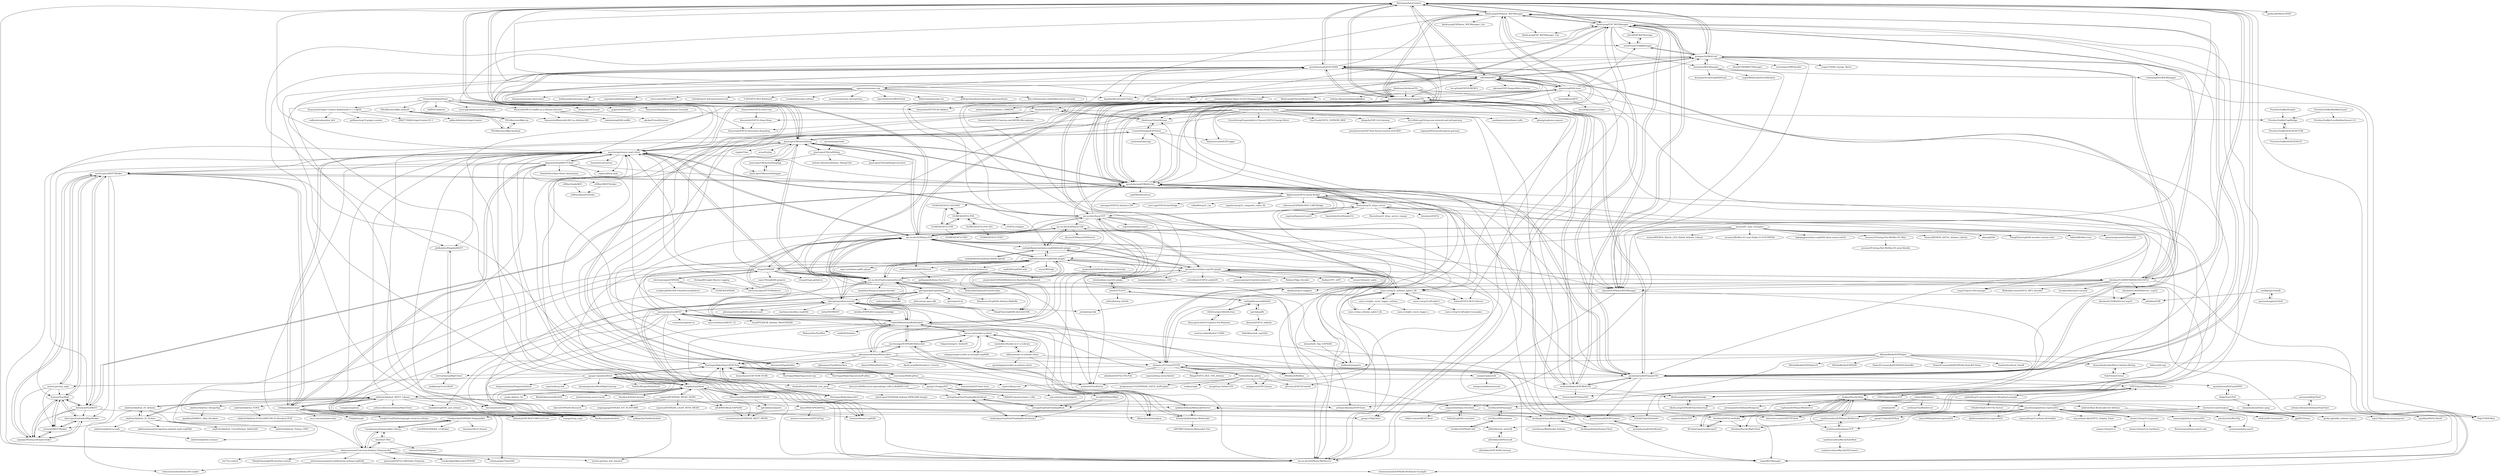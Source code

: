 digraph G {
"Hieromon/AutoConnect" -> "Hieromon/PageBuilder"
"Hieromon/AutoConnect" -> "khoih-prog/ESPAsync_WiFiManager"
"Hieromon/AutoConnect" -> "ayushsharma82/ESP-DASH"
"Hieromon/AutoConnect" -> "s00500/ESPUI"
"Hieromon/AutoConnect" -> "khoih-prog/ESP_WiFiManager"
"Hieromon/AutoConnect" -> "prampec/IotWebConf"
"Hieromon/AutoConnect" -> "tzapu/WiFiManager" ["e"=1]
"Hieromon/AutoConnect" -> "ayushsharma82/AsyncElegantOTA"
"Hieromon/AutoConnect" -> "marvinroger/async-mqtt-client"
"Hieromon/AutoConnect" -> "alanswx/ESPAsyncWiFiManager"
"Hieromon/AutoConnect" -> "zhouhan0126/WIFIMANAGER-ESP32"
"Hieromon/AutoConnect" -> "ayushsharma82/ElegantOTA"
"Hieromon/AutoConnect" -> "geeksville/Micro-RTSP" ["e"=1]
"Hieromon/AutoConnect" -> "ayushsharma82/WebSerial"
"Hieromon/AutoConnect" -> "JoaoLopesF/RemoteDebug"
"plapointe6/EspMQTTClient" -> "marvinroger/async-mqtt-client"
"plapointe6/EspMQTTClient" -> "256dpi/arduino-mqtt"
"plapointe6/EspMQTTClient" -> "knolleary/pubsubclient" ["e"=1]
"plapointe6/EspMQTTClient" -> "philbowles/esparto"
"plapointe6/EspMQTTClient" -> "hsaturn/TinyMqtt"
"plapointe6/EspMQTTClient" -> "ayushsharma82/WebSerial"
"plapointe6/EspMQTTClient" -> "yoursunny/WifiEspNow"
"plapointe6/EspMQTTClient" -> "espressif/esp-mqtt" ["e"=1]
"plapointe6/EspMQTTClient" -> "khoih-prog/ESP_WiFiManager"
"plapointe6/EspMQTTClient" -> "SamZorSec/Open-Home-Automation" ["e"=1]
"plapointe6/EspMQTTClient" -> "martin-ger/uMQTTBroker"
"martin-ger/uMQTTBroker" -> "martin-ger/esp_mqtt"
"martin-ger/uMQTTBroker" -> "nopnop2002/esp-idf-mqtt-broker"
"martin-ger/uMQTTBroker" -> "terrorsl/sMQTTBroker"
"martin-ger/uMQTTBroker" -> "hsaturn/TinyMqtt"
"martin-ger/uMQTTBroker" -> "mlesniew/PicoMQTT"
"martin-ger/uMQTTBroker" -> "marvinroger/async-mqtt-client"
"martin-ger/uMQTTBroker" -> "256dpi/arduino-mqtt"
"martin-ger/uMQTTBroker" -> "HarringayMakerSpace/ESP-Now"
"martin-ger/uMQTTBroker" -> "ayushsharma82/WebSerial"
"martin-ger/uMQTTBroker" -> "alexCajas/EmbeddedMqttBroker"
"martin-ger/uMQTTBroker" -> "xDWart/MQTTbroker"
"agucova/awesome-esp" -> "Lembed/Awesome-arduino" ["e"=1]
"agucova/awesome-esp" -> "ayushsharma82/ESP-DASH"
"agucova/awesome-esp" -> "s00500/ESPUI"
"agucova/awesome-esp" -> "mcauser/awesome-micropython" ["e"=1]
"agucova/awesome-esp" -> "SpacehuhnTech/WiFiDuck" ["e"=1]
"agucova/awesome-esp" -> "HQarroum/awesome-iot" ["e"=1]
"agucova/awesome-esp" -> "delftopenhardware/awesome-open-hardware" ["e"=1]
"agucova/awesome-esp" -> "fkie-cad/awesome-embedded-and-iot-security" ["e"=1]
"agucova/awesome-esp" -> "ImpulseAdventure/GUIslice" ["e"=1]
"agucova/awesome-esp" -> "kitspace/awesome-electronics" ["e"=1]
"agucova/awesome-esp" -> "hobbyquaker/awesome-mqtt" ["e"=1]
"agucova/awesome-esp" -> "supergreenlab/SuperGreenOS" ["e"=1]
"agucova/awesome-esp" -> "retro-esp32/RetroESP32" ["e"=1]
"agucova/awesome-esp" -> "risinek/esp32-wifi-penetration-tool" ["e"=1]
"agucova/awesome-esp" -> "T-vK/ESP32-BLE-Keyboard" ["e"=1]
"OLIMEX/ESP32-POE" -> "OLIMEX/ESP32-POE-ISO"
"OLIMEX/ESP32-POE" -> "OLIMEX/ESP32-GATEWAY"
"OLIMEX/ESP32-POE" -> "OLIMEX/ESP32-EVB"
"OLIMEX/ESP32-POE" -> "c-/ESP32-Ethgate"
"JAndrassy/ArduinoOTA" -> "JAndrassy/TelnetStream"
"JAndrassy/ArduinoOTA" -> "ostaquet/Arduino-Nano-33-IoT-Ultimate-Guide"
"JAndrassy/ArduinoOTA" -> "ayushsharma82/ElegantOTA"
"JAndrassy/ArduinoOTA" -> "ayushsharma82/AsyncElegantOTA"
"JAndrassy/ArduinoOTA" -> "arduino-libraries/ArduinoModbus" ["e"=1]
"JAndrassy/ArduinoOTA" -> "chrisjoyce911/esp32FOTA"
"JAndrassy/ArduinoOTA" -> "khoih-prog/EthernetWebServer" ["e"=1]
"ayushsharma82/AsyncElegantOTA" -> "ayushsharma82/ElegantOTA"
"ayushsharma82/AsyncElegantOTA" -> "ayushsharma82/WebSerial"
"ayushsharma82/AsyncElegantOTA" -> "ayushsharma82/ESP-DASH"
"ayushsharma82/AsyncElegantOTA" -> "ayushsharma82/ESPConnect"
"ayushsharma82/AsyncElegantOTA" -> "scottchiefbaker/ESP-WebOTA"
"ayushsharma82/AsyncElegantOTA" -> "chrisjoyce911/esp32FOTA"
"ayushsharma82/AsyncElegantOTA" -> "alanswx/ESPAsyncWiFiManager"
"ayushsharma82/AsyncElegantOTA" -> "me-no-dev/AsyncTCP"
"ayushsharma82/AsyncElegantOTA" -> "marvinroger/async-mqtt-client"
"ayushsharma82/AsyncElegantOTA" -> "khoih-prog/ESPAsync_WiFiManager"
"ayushsharma82/AsyncElegantOTA" -> "me-no-dev/ESPAsyncTCP"
"ayushsharma82/AsyncElegantOTA" -> "me-no-dev/ESPAsyncWebServer" ["e"=1]
"ayushsharma82/AsyncElegantOTA" -> "khoih-prog/ESP_WiFiManager"
"ayushsharma82/AsyncElegantOTA" -> "Hieromon/AutoConnect"
"ayushsharma82/AsyncElegantOTA" -> "SensorsIot/ESP32-OTA"
"graemedouglas/LittleD" -> "iondbproject/iondb"
"me-no-dev/arduino-esp32fs-plugin" -> "esp8266/arduino-esp8266fs-plugin"
"me-no-dev/arduino-esp32fs-plugin" -> "me-no-dev/AsyncTCP"
"me-no-dev/arduino-esp32fs-plugin" -> "me-no-dev/EspExceptionDecoder"
"me-no-dev/arduino-esp32fs-plugin" -> "me-no-dev/ESPAsyncWebServer" ["e"=1]
"me-no-dev/arduino-esp32fs-plugin" -> "me-no-dev/ESPAsyncTCP"
"me-no-dev/arduino-esp32fs-plugin" -> "lorol/arduino-esp32fs-plugin"
"me-no-dev/arduino-esp32fs-plugin" -> "moononournation/Arduino_GFX" ["e"=1]
"me-no-dev/arduino-esp32fs-plugin" -> "siara-cc/esp32_arduino_sqlite3_lib"
"me-no-dev/arduino-esp32fs-plugin" -> "schreibfaul1/ESP32-audioI2S" ["e"=1]
"me-no-dev/arduino-esp32fs-plugin" -> "jasoncoon/esp32-fastled-webserver" ["e"=1]
"me-no-dev/arduino-esp32fs-plugin" -> "tobozo/ESP32-BLECollector" ["e"=1]
"me-no-dev/arduino-esp32fs-plugin" -> "Bodmer/TJpg_Decoder" ["e"=1]
"me-no-dev/arduino-esp32fs-plugin" -> "Bodmer/TFT_eSPI" ["e"=1]
"me-no-dev/arduino-esp32fs-plugin" -> "atomic14/esp32_audio" ["e"=1]
"me-no-dev/arduino-esp32fs-plugin" -> "zhouhan0126/WIFIMANAGER-ESP32"
"fhessel/esp32_https_server" -> "ayushsharma82/WebSerial"
"fhessel/esp32_https_server" -> "AlphaLima/ESP32-Serial-Bridge"
"fhessel/esp32_https_server" -> "me-no-dev/ESPAsyncWebServer" ["e"=1]
"fhessel/esp32_https_server" -> "kriswiner/ESP32" ["e"=1]
"fhessel/esp32_https_server" -> "me-no-dev/AsyncTCP"
"fhessel/esp32_https_server" -> "fhessel/esp32_https_server_compat"
"fhessel/esp32_https_server" -> "hoeken/PsychicHttp"
"fhessel/esp32_https_server" -> "ayushsharma82/AsyncElegantOTA"
"fhessel/esp32_https_server" -> "SpacehuhnTech/SimpleCLI" ["e"=1]
"fhessel/esp32_https_server" -> "espressif/openocd-esp32" ["e"=1]
"zhouhan0126/WIFIMANAGER-ESP32" -> "tonyp7/esp32-wifi-manager" ["e"=1]
"zhouhan0126/WIFIMANAGER-ESP32" -> "zhouhan0126/WebServer-esp32"
"zhouhan0126/WIFIMANAGER-ESP32" -> "zhouhan0126/DNSServer---esp32"
"zhouhan0126/WIFIMANAGER-ESP32" -> "khoih-prog/ESP_WiFiManager"
"zhouhan0126/WIFIMANAGER-ESP32" -> "Hieromon/AutoConnect"
"zhouhan0126/WIFIMANAGER-ESP32" -> "tzapu/WiFiManager" ["e"=1]
"zhouhan0126/WIFIMANAGER-ESP32" -> "prampec/IotWebConf"
"zhouhan0126/WIFIMANAGER-ESP32" -> "me-no-dev/arduino-esp32fs-plugin"
"zhouhan0126/WIFIMANAGER-ESP32" -> "alanswx/ESPAsyncWiFiManager"
"zhouhan0126/WIFIMANAGER-ESP32" -> "siara-cc/esp32_arduino_sqlite3_lib"
"zhouhan0126/WIFIMANAGER-ESP32" -> "MrBuddyCasino/ESP32_MP3_Decoder" ["e"=1]
"zhouhan0126/WIFIMANAGER-ESP32" -> "fhessel/esp32_https_server"
"zhouhan0126/WIFIMANAGER-ESP32" -> "nkolban/esp32-snippets" ["e"=1]
"zhouhan0126/WIFIMANAGER-ESP32" -> "AlphaLima/ESP32-Serial-Bridge"
"zhouhan0126/WIFIMANAGER-ESP32" -> "lucadentella/esp32-tutorial" ["e"=1]
"zhouhan0126/WebServer-esp32" -> "zhouhan0126/DNSServer---esp32"
"zhouhan0126/DNSServer---esp32" -> "zhouhan0126/WebServer-esp32"
"rjwats/esp8266-react" -> "maakbaas/esp8266-iot-framework"
"rjwats/esp8266-react" -> "theelims/ESP32-sveltekit"
"rjwats/esp8266-react" -> "s00500/ESPUI"
"rjwats/esp8266-react" -> "ayushsharma82/AsyncElegantOTA"
"rjwats/esp8266-react" -> "ayushsharma82/ESP-DASH"
"rjwats/esp8266-react" -> "nrwiersma/ConfigManager"
"rjwats/esp8266-react" -> "lasselukkari/aWOT"
"rjwats/esp8266-react" -> "prampec/IotWebConf"
"rjwats/esp8266-react" -> "ayushsharma82/ElegantOTA"
"rjwats/esp8266-react" -> "Hieromon/PageBuilder"
"rjwats/esp8266-react" -> "ayushsharma82/WebSerial"
"rjwats/esp8266-react" -> "khoih-prog/ESPAsync_WiFiManager"
"siara-cc/esp_arduino_sqlite3_lib" -> "siara-cc/esp32_arduino_sqlite3_lib"
"siara-cc/esp32_arduino_sqlite3_lib" -> "siara-cc/esp32-idf-sqlite3"
"siara-cc/esp32_arduino_sqlite3_lib" -> "siara-cc/sqlite_micro_logger_arduino"
"siara-cc/esp32_arduino_sqlite3_lib" -> "siara-cc/esp_arduino_sqlite3_lib"
"siara-cc/esp32_arduino_sqlite3_lib" -> "jwhiddon/EDB"
"siara-cc/esp32_arduino_sqlite3_lib" -> "tobozo/ESP32-BLECollector" ["e"=1]
"siara-cc/esp32_arduino_sqlite3_lib" -> "me-no-dev/arduino-esp32fs-plugin"
"siara-cc/esp32_arduino_sqlite3_lib" -> "ayushsharma82/AsyncElegantOTA"
"siara-cc/esp32_arduino_sqlite3_lib" -> "jbtronics/ESP32Console"
"lasselukkari/aWOT" -> "lasselukkari/awot-scripts"
"marcoschwartz/aREST" -> "marcoschwartz/aREST_UI"
"marcoschwartz/aREST" -> "Links2004/arduinoWebSockets"
"marcoschwartz/aREST" -> "knolleary/pubsubclient" ["e"=1]
"marcoschwartz/aREST" -> "tzapu/WiFiManager" ["e"=1]
"marcoschwartz/aREST" -> "tuanpmt/esp_mqtt" ["e"=1]
"marcoschwartz/aREST" -> "homieiot/homie-esp8266" ["e"=1]
"marcoschwartz/aREST" -> "plerup/espsoftwareserial"
"marcoschwartz/aREST" -> "csquared/arduino-restclient"
"marcoschwartz/aREST" -> "bblanchon/ArduinoJson" ["e"=1]
"marcoschwartz/aREST" -> "Imroy/pubsubclient" ["e"=1]
"marcoschwartz/aREST" -> "marvinroger/async-mqtt-client"
"marcoschwartz/aREST" -> "esp8266/arduino-esp8266fs-plugin"
"marcoschwartz/aREST" -> "itead/ITEADLIB_Arduino_WeeESP8266" ["e"=1]
"marcoschwartz/aREST" -> "cesanta/mongoose-os" ["e"=1]
"marcoschwartz/aREST" -> "me-no-dev/ESPAsyncTCP"
"me-no-dev/AsyncTCP" -> "me-no-dev/ESPAsyncWebServer" ["e"=1]
"me-no-dev/AsyncTCP" -> "me-no-dev/ESPAsyncTCP"
"me-no-dev/AsyncTCP" -> "me-no-dev/arduino-esp32fs-plugin"
"me-no-dev/AsyncTCP" -> "marvinroger/async-mqtt-client"
"me-no-dev/AsyncTCP" -> "ayushsharma82/AsyncElegantOTA"
"me-no-dev/AsyncTCP" -> "fhessel/esp32_https_server"
"me-no-dev/AsyncTCP" -> "Links2004/arduinoWebSockets"
"me-no-dev/AsyncTCP" -> "ayushsharma82/ElegantOTA"
"me-no-dev/AsyncTCP" -> "ayushsharma82/WebSerial"
"me-no-dev/AsyncTCP" -> "siara-cc/esp32_arduino_sqlite3_lib"
"me-no-dev/AsyncTCP" -> "Hieromon/AutoConnect"
"me-no-dev/AsyncTCP" -> "me-no-dev/EspExceptionDecoder"
"me-no-dev/AsyncTCP" -> "bblanchon/ArduinoJson" ["e"=1]
"me-no-dev/AsyncTCP" -> "espressif/arduino-esp32" ["e"=1]
"me-no-dev/AsyncTCP" -> "me-no-dev/ESPAsyncUDP"
"ofekp/TinyUPnP" -> "ayushsharma82/EasyDDNS"
"ofekp/TinyUPnP" -> "dannybackx/arduino-upnp"
"SensorsIot/Wi-Fi-Sniffer-as-a-Human-detector" -> "kalanda/esp8266-sniffer" ["e"=1]
"SensorsIot/Wi-Fi-Sniffer-as-a-Human-detector" -> "SensorsIot/NTPtimeESP" ["e"=1]
"SensorsIot/Wi-Fi-Sniffer-as-a-Human-detector" -> "SensorsIot/Bluetooth-BLE-on-Arduino-IDE"
"SensorsIot/Wi-Fi-Sniffer-as-a-Human-detector" -> "skickar/FriendDetector"
"chrisjoyce911/esp32FOTA" -> "ayushsharma82/ElegantOTA"
"chrisjoyce911/esp32FOTA" -> "ayushsharma82/AsyncElegantOTA"
"chrisjoyce911/esp32FOTA" -> "iotappstory/ESP-Library"
"chrisjoyce911/esp32FOTA" -> "eModbus/eModbus" ["e"=1]
"chrisjoyce911/esp32FOTA" -> "LennartHennigs/ESPTelnet"
"chrisjoyce911/esp32FOTA" -> "bertmelis/espMqttClient"
"chrisjoyce911/esp32FOTA" -> "fbiego/ESP32_BLE_OTA_Arduino" ["e"=1]
"chrisjoyce911/esp32FOTA" -> "Fishwaldo/esp_ghota"
"chrisjoyce911/esp32FOTA" -> "khoih-prog/ESP32TimerInterrupt"
"chrisjoyce911/esp32FOTA" -> "mikalhart/ESP32-OTA-Pull"
"chrisjoyce911/esp32FOTA" -> "espressif/esp-serial-flasher" ["e"=1]
"ayushsharma82/ESP-DASH" -> "s00500/ESPUI"
"ayushsharma82/ESP-DASH" -> "ayushsharma82/WebSerial"
"ayushsharma82/ESP-DASH" -> "ayushsharma82/ElegantOTA"
"ayushsharma82/ESP-DASH" -> "ayushsharma82/AsyncElegantOTA"
"ayushsharma82/ESP-DASH" -> "Hieromon/AutoConnect"
"ayushsharma82/ESP-DASH" -> "ayushsharma82/ESPConnect"
"ayushsharma82/ESP-DASH" -> "me-no-dev/ESPAsyncWebServer" ["e"=1]
"ayushsharma82/ESP-DASH" -> "mathertel/OneButton" ["e"=1]
"ayushsharma82/ESP-DASH" -> "ImpulseAdventure/GUIslice" ["e"=1]
"ayushsharma82/ESP-DASH" -> "JoaoLopesF/RemoteDebug"
"ayushsharma82/ESP-DASH" -> "arkhipenko/TaskScheduler" ["e"=1]
"ayushsharma82/ESP-DASH" -> "me-no-dev/EspExceptionDecoder"
"ayushsharma82/ESP-DASH" -> "rjwats/esp8266-react"
"ayushsharma82/ESP-DASH" -> "marvinroger/async-mqtt-client"
"ayushsharma82/ESP-DASH" -> "khoih-prog/ESPAsync_WiFiManager"
"s00500/ESPUI" -> "ayushsharma82/ESP-DASH"
"s00500/ESPUI" -> "ayushsharma82/WebSerial"
"s00500/ESPUI" -> "Hieromon/AutoConnect"
"s00500/ESPUI" -> "ayushsharma82/ElegantOTA"
"s00500/ESPUI" -> "ImpulseAdventure/GUIslice" ["e"=1]
"s00500/ESPUI" -> "luc-github/ESP3D-WEBUI" ["e"=1]
"s00500/ESPUI" -> "ayushsharma82/AsyncElegantOTA"
"s00500/ESPUI" -> "rjwats/esp8266-react"
"s00500/ESPUI" -> "me-no-dev/ESPAsyncWebServer" ["e"=1]
"s00500/ESPUI" -> "arkhipenko/TaskScheduler" ["e"=1]
"s00500/ESPUI" -> "pkerspe/ESP-StepperMotor-Server" ["e"=1]
"s00500/ESPUI" -> "agucova/awesome-esp"
"s00500/ESPUI" -> "prampec/IotWebConf"
"s00500/ESPUI" -> "khoih-prog/ESP_WiFiManager"
"s00500/ESPUI" -> "mathertel/OneButton" ["e"=1]
"AlphaLima/ESP32-Serial-Bridge" -> "roboremo/ESP8266-WiFi-UART-Bridge" ["e"=1]
"AlphaLima/ESP32-Serial-Bridge" -> "jeelabs/esp-link" ["e"=1]
"AlphaLima/ESP32-Serial-Bridge" -> "ayushsharma82/WebSerial"
"AlphaLima/ESP32-Serial-Bridge" -> "miwagner/ESP32-Arduino-CAN" ["e"=1]
"AlphaLima/ESP32-Serial-Bridge" -> "yuri-rage/ESP-Serial-Bridge" ["e"=1]
"AlphaLima/ESP32-Serial-Bridge" -> "fhessel/esp32_https_server"
"AlphaLima/ESP32-Serial-Bridge" -> "OLIMEX/ESP32-GATEWAY"
"AlphaLima/ESP32-Serial-Bridge" -> "collin80/esp32_can" ["e"=1]
"AlphaLima/ESP32-Serial-Bridge" -> "espressif/openocd-esp32" ["e"=1]
"AlphaLima/ESP32-Serial-Bridge" -> "aquaticus/esp32_composite_video_lib" ["e"=1]
"AlphaLima/ESP32-Serial-Bridge" -> "tonyp7/esp32-wifi-manager" ["e"=1]
"AlphaLima/ESP32-Serial-Bridge" -> "eModbus/eModbus" ["e"=1]
"AlphaLima/ESP32-Serial-Bridge" -> "khoih-prog/ESP32TimerInterrupt"
"jjg/RESTduino" -> "interactive-matter/aJson"
"ayushsharma82/ElegantOTA" -> "ayushsharma82/AsyncElegantOTA"
"ayushsharma82/ElegantOTA" -> "ayushsharma82/WebSerial"
"ayushsharma82/ElegantOTA" -> "ayushsharma82/ESP-DASH"
"ayushsharma82/ElegantOTA" -> "chrisjoyce911/esp32FOTA"
"ayushsharma82/ElegantOTA" -> "scottchiefbaker/ESP-WebOTA"
"ayushsharma82/ElegantOTA" -> "s00500/ESPUI"
"ayushsharma82/ElegantOTA" -> "ayushsharma82/ESPConnect"
"ayushsharma82/ElegantOTA" -> "khoih-prog/ESPAsync_WiFiManager"
"ayushsharma82/ElegantOTA" -> "Hieromon/AutoConnect"
"ayushsharma82/ElegantOTA" -> "khoih-prog/ESP_WiFiManager"
"ayushsharma82/ElegantOTA" -> "mathertel/OneButton" ["e"=1]
"ayushsharma82/ElegantOTA" -> "me-no-dev/ESPAsyncWebServer" ["e"=1]
"ayushsharma82/ElegantOTA" -> "ESP32Async/ESPAsyncWebServer"
"ayushsharma82/ElegantOTA" -> "ayushsharma82/EasyDDNS"
"ayushsharma82/ElegantOTA" -> "marvinroger/async-mqtt-client"
"SensorsIot/Geiger-Counter-RadiationD-v1.1-CAJOE-" -> "2969773606/GeigerCounter-V1.1"
"SensorsIot/Geiger-Counter-RadiationD-v1.1-CAJOE-" -> "mkheck/ArduinoGeigerCounter"
"SensorsIot/Geiger-Counter-RadiationD-v1.1-CAJOE-" -> "radhoo/uradmonitor_kit1"
"SensorsIot/Geiger-Counter-RadiationD-v1.1-CAJOE-" -> "grillbaer/esp32-geiger-counter"
"ayushsharma82/WebSerial" -> "ayushsharma82/ESP-DASH"
"ayushsharma82/WebSerial" -> "ayushsharma82/AsyncElegantOTA"
"ayushsharma82/WebSerial" -> "ayushsharma82/ElegantOTA"
"ayushsharma82/WebSerial" -> "ayushsharma82/ESPConnect"
"ayushsharma82/WebSerial" -> "s00500/ESPUI"
"ayushsharma82/WebSerial" -> "khoih-prog/ESPAsync_WiFiManager"
"ayushsharma82/WebSerial" -> "AlphaLima/ESP32-Serial-Bridge"
"ayushsharma82/WebSerial" -> "LennartHennigs/ESPTelnet"
"ayushsharma82/WebSerial" -> "alanswx/ESPAsyncWiFiManager"
"ayushsharma82/WebSerial" -> "JAndrassy/TelnetStream"
"ayushsharma82/WebSerial" -> "khoih-prog/ESP32TimerInterrupt"
"ayushsharma82/WebSerial" -> "mlesniew/PicoMQTT"
"ayushsharma82/WebSerial" -> "asjdf/WebSerialLite"
"ayushsharma82/WebSerial" -> "fhessel/esp32_https_server"
"ayushsharma82/WebSerial" -> "JoaoLopesF/RemoteDebug"
"gilmaimon/ArduinoWebsockets" -> "Links2004/arduinoWebSockets"
"gilmaimon/ArduinoWebsockets" -> "morrissinger/ESP8266-Websocket"
"gilmaimon/ArduinoWebsockets" -> "timum-viw/socket.io-client"
"gilmaimon/ArduinoWebsockets" -> "gilmaimon/TinyWebsockets"
"gilmaimon/ArduinoWebsockets" -> "chrisjoyce911/esp32FOTA"
"gilmaimon/ArduinoWebsockets" -> "skaarj1989/mWebSockets"
"gilmaimon/ArduinoWebsockets" -> "khoih-prog/WebSockets2_Generic"
"gilmaimon/ArduinoWebsockets" -> "HarringayMakerSpace/ESP-Now"
"gilmaimon/ArduinoWebsockets" -> "plerup/espsoftwareserial"
"gilmaimon/ArduinoWebsockets" -> "ayushsharma82/WebSerial"
"gilmaimon/ArduinoWebsockets" -> "ayushsharma82/AsyncElegantOTA"
"gilmaimon/ArduinoWebsockets" -> "mathertel/OneButton" ["e"=1]
"gilmaimon/ArduinoWebsockets" -> "Hieromon/PageBuilder"
"r-downing/PersWiFiManager" -> "ChipCE/WiFiMan"
"esphome/ESPAsyncWebServer" -> "esphome/AsyncTCP"
"yoursunny/WifiEspNow" -> "HarringayMakerSpace/ESP-Now"
"yoursunny/WifiEspNow" -> "espressif/esp-now" ["e"=1]
"yoursunny/WifiEspNow" -> "SensorsIot/ESP-Now-Tests"
"yoursunny/WifiEspNow" -> "StefanBruens/ESP8266_new_pwm"
"Hieromon/PageBuilder" -> "Hieromon/AutoConnect"
"ejeklint/ArduinoWebsocketServer" -> "brandenhall/Arduino-Websocket"
"ejeklint/ArduinoWebsocketServer" -> "krohling/ArduinoWebsocketClient"
"ejeklint/ArduinoWebsocketServer" -> "morrissinger/ESP8266-Websocket"
"JAndrassy/TelnetStream" -> "SensorsIot/ESP32-OTA"
"JAndrassy/TelnetStream" -> "LennartHennigs/ESPTelnet"
"siara-cc/esp32-idf-sqlite3" -> "siara-cc/esp32-idf-sqlite3-examples"
"siara-cc/esp32-idf-sqlite3" -> "siara-cc/esp32_arduino_sqlite3_lib"
"nopnop2002/esp-idf-mqtt-broker" -> "hsaturn/TinyMqtt"
"nopnop2002/esp-idf-mqtt-broker" -> "alexCajas/EmbeddedMqttBroker"
"nopnop2002/esp-idf-mqtt-broker" -> "terrorsl/sMQTTBroker"
"nopnop2002/esp-idf-mqtt-broker" -> "martin-ger/uMQTTBroker"
"scottchiefbaker/ESP-WebOTA" -> "ayushsharma82/ElegantOTA"
"scottchiefbaker/ESP-WebOTA" -> "ayushsharma82/AsyncElegantOTA"
"scottchiefbaker/ESP-WebOTA" -> "khoih-prog/ESP32TimerInterrupt"
"scottchiefbaker/ESP-WebOTA" -> "JoaoLopesF/RemoteDebug"
"scottchiefbaker/ESP-WebOTA" -> "SensorsIot/ESP32-OTA"
"scottchiefbaker/ESP-WebOTA" -> "khoih-prog/ESP_WiFiManager"
"scottchiefbaker/ESP-WebOTA" -> "SensorsIot/NTPtimeESP" ["e"=1]
"OLIMEX/ESP32-POE-ISO" -> "OLIMEX/ESP32-POE"
"OLIMEX/ESP32-POE-ISO" -> "OLIMEX/ESP32-POE2"
"shurillu/CTBot" -> "CasaJasmina/TelegramBot-Library"
"shurillu/CTBot" -> "cotestatnt/AsyncTelegram"
"shurillu/CTBot" -> "witnessmenow/Universal-Arduino-Telegram-Bot"
"littlefs-project/littlefs-fuse" -> "bluscape/LittleFS-Explorer-for-Windows"
"littlefs-project/littlefs-fuse" -> "earlephilhower/mklittlefs"
"earlephilhower/arduino-esp8266littlefs-plugin" -> "earlephilhower/arduino-littlefs-upload"
"earlephilhower/arduino-esp8266littlefs-plugin" -> "esp8266/arduino-esp8266fs-plugin"
"earlephilhower/arduino-esp8266littlefs-plugin" -> "lorol/arduino-esp32fs-plugin"
"earlephilhower/arduino-esp8266littlefs-plugin" -> "me-no-dev/ESPAsyncUDP"
"JoaoLopesF/RemoteDebugApp" -> "JoaoLopesF/RemoteDebugger"
"JoaoLopesF/SerialDebug" -> "JoaoLopesF/RemoteDebug"
"JoaoLopesF/SerialDebug" -> "JoaoLopesF/SerialDebugConverter"
"JoaoLopesF/SerialDebug" -> "arduino-libraries/Arduino_DebugUtils" ["e"=1]
"JoaoLopesF/SerialDebug" -> "JoaoLopesF/RemoteDebugApp"
"SensorsIot/ESP32-Dual-Core" -> "SensorsIot/ESP32-Deep-Sleep"
"piconomix/px-fwlib" -> "JoaoLopesF/SerialDebug"
"leonyuhanov/ESP-NOW-TX-RX" -> "HarringayMakerSpace/ESP-Now"
"amcewen/HttpClient" -> "arduino-libraries/ArduinoHttpClient"
"amcewen/HttpClient" -> "csquared/arduino-restclient"
"arttupii/espNowFloodingMeshLibrary" -> "arttupii/EspNowFloodingMesh"
"arttupii/espNowFloodingMeshLibrary" -> "leodesigner/espNowFloodingMeshLibrary2"
"xoseperez/justwifi" -> "xoseperez/debounceevent"
"gmag11/EnigmaIOT" -> "G4lile0/Comunicaciones_LoRa"
"gmag11/EnigmaIOT" -> "arttupii/EspNowFloodingMesh"
"gmag11/EnigmaIOT" -> "arttupii/espNowFloodingMeshLibrary"
"gmag11/EnigmaIOT" -> "aZholtikov/zh_network"
"gmag11/EnigmaIOT" -> "eccnil/ESPNow2Mqtt"
"gmag11/EnigmaIOT" -> "HarringayMakerSpace/ESP-Now"
"gmag11/EnigmaIOT" -> "esp-now/esp-now-projects"
"earlephilhower/mklittlefs" -> "igrr/mkspiffs"
"earlephilhower/mklittlefs" -> "lorol/LITTLEFS"
"earlephilhower/mklittlefs" -> "littlefs-project/littlefs-fuse"
"arttupii/EspNowFloodingMesh" -> "arttupii/espNowFloodingMeshLibrary"
"arttupii/EspNowFloodingMesh" -> "leodesigner/espNowFloodingMeshLibrary2"
"jkearins/ESP32_mkfatfs" -> "TobleMiner/mk_esp32fat"
"JoaoLopesF/RemoteDebugger" -> "JoaoLopesF/RemoteDebugApp"
"SensorsIot/ESP-Now-Tests" -> "HarringayMakerSpace/ESP-Now"
"adafruit/adafruit-io-node" -> "adafruit/adafruit-io-basics"
"ostaquet/Arduino-Nano-33-IoT-Ultimate-Guide" -> "arduino-libraries/Arduino_LSM6DS3"
"sirleech/Webduino" -> "ovidiucp/TinyWebServer"
"sirleech/Webduino" -> "interactive-matter/aJson"
"sirleech/Webduino" -> "jjg/RESTduino"
"sirleech/Webduino" -> "adafruit/Raw-IR-decoder-for-Arduino"
"sirleech/Webduino" -> "krohling/ArduinoWebsocketClient"
"sirleech/Webduino" -> "ejeklint/ArduinoWebsocketServer"
"sirleech/Webduino" -> "jeelabs/jeelib" ["e"=1]
"lorol/arduino-esp32fs-plugin" -> "earlephilhower/arduino-esp8266littlefs-plugin"
"lorol/arduino-esp32fs-plugin" -> "lorol/LITTLEFS"
"256dpi/arduino-mqtt" -> "marvinroger/async-mqtt-client"
"256dpi/arduino-mqtt" -> "adafruit/Adafruit_MQTT_Library"
"256dpi/arduino-mqtt" -> "knolleary/pubsubclient" ["e"=1]
"256dpi/arduino-mqtt" -> "tuanpmt/esp_mqtt" ["e"=1]
"256dpi/arduino-mqtt" -> "256dpi/lwmqtt"
"256dpi/arduino-mqtt" -> "martin-ger/uMQTTBroker"
"256dpi/arduino-mqtt" -> "GoogleCloudPlatform/google-cloud-iot-arduino" ["e"=1]
"256dpi/arduino-mqtt" -> "arkhipenko/TaskScheduler" ["e"=1]
"256dpi/arduino-mqtt" -> "plapointe6/EspMQTTClient"
"256dpi/arduino-mqtt" -> "homieiot/homie-esp8266" ["e"=1]
"256dpi/arduino-mqtt" -> "vshymanskyy/TinyGSM" ["e"=1]
"256dpi/arduino-mqtt" -> "debsahu/ESP-MQTT-AWS-IoT-Core" ["e"=1]
"256dpi/arduino-mqtt" -> "bblanchon/ArduinoJson" ["e"=1]
"256dpi/arduino-mqtt" -> "mcci-catena/arduino-lmic" ["e"=1]
"256dpi/arduino-mqtt" -> "plerup/espsoftwareserial"
"adafruit/Adafruit_MQTT_Library" -> "adafruit/Adafruit_IO_Arduino"
"adafruit/Adafruit_MQTT_Library" -> "256dpi/arduino-mqtt"
"adafruit/Adafruit_MQTT_Library" -> "adafruit/Adafruit_IO_Python"
"adafruit/Adafruit_MQTT_Library" -> "knolleary/pubsubclient" ["e"=1]
"adafruit/Adafruit_MQTT_Library" -> "marvinroger/async-mqtt-client"
"adafruit/Adafruit_MQTT_Library" -> "adafruit/Adafruit_FONA"
"adafruit/Adafruit_MQTT_Library" -> "adafruit/Adafruit_SleepyDog"
"adafruit/Adafruit_MQTT_Library" -> "dancol90/ESP8266Ping"
"adafruit/Adafruit_MQTT_Library" -> "tuanpmt/espduino" ["e"=1]
"adafruit/Adafruit_MQTT_Library" -> "Imroy/pubsubclient" ["e"=1]
"adafruit/Adafruit_MQTT_Library" -> "chaeplin/esp8266_and_arduino" ["e"=1]
"adafruit/Adafruit_MQTT_Library" -> "Coopdis/easyMesh"
"adafruit/Adafruit_MQTT_Library" -> "arduino-libraries/ArduinoMqttClient" ["e"=1]
"adafruit/Adafruit_MQTT_Library" -> "arduino-libraries/NTPClient" ["e"=1]
"adafruit/Adafruit_MQTT_Library" -> "ejeklint/ArduinoWebsocketServer"
"SensorsIot/SuperPower" -> "SensorsIot/IOTstack" ["e"=1]
"SensorsIot/SuperPower" -> "SensorsIot/HTTPS-for-Makers"
"SensorsIot/SuperPower" -> "gcgarner/IOTstack" ["e"=1]
"SensorsIot/SuperPower" -> "SensorsIot/ESP32-OTA"
"SensorsIot/SuperPower" -> "SensorsIot/Bluetooth-BLE-on-Arduino-IDE"
"SensorsIot/SuperPower" -> "SensorsIot/Wi-Fi-Sniffer-as-a-Human-detector"
"SensorsIot/SuperPower" -> "SensorsIot/ESP32-Interrupts-deepsleep"
"SensorsIot/SuperPower" -> "SensorsIot/Raspberry-Sensors-Tutorials"
"SensorsIot/SuperPower" -> "SensorsIot/Geiger-Counter-RadiationD-v1.1-CAJOE-"
"SensorsIot/SuperPower" -> "THLfi/koronavilkku-android"
"SensorsIot/SuperPower" -> "duff2013/ulptool" ["e"=1]
"SensorsIot/SuperPower" -> "LetsUpgrade/Javascript-Essentials" ["e"=1]
"m1cr0lab-esp32/esp-now-network-and-wifi-gateway" -> "nopnop2002/esp-idf-espnow-gateway"
"m1cr0lab-esp32/esp-now-network-and-wifi-gateway" -> "jonasbystrom/ESP-Now-Sensor-system-with-WiFi"
"maakbaas/esp8266-iot-framework" -> "rjwats/esp8266-react"
"maakbaas/esp8266-iot-framework" -> "SensorsIot/HTTPS-for-Makers"
"maakbaas/esp8266-iot-framework" -> "khoih-prog/ESP_WiFiManager"
"maakbaas/esp8266-iot-framework" -> "prampec/IotWebConf"
"maakbaas/esp8266-iot-framework" -> "Hieromon/AutoConnect"
"SofaPirate/Chrono" -> "thomasfredericks/Metro-Arduino-Wiring"
"khoih-prog/ESP_WiFiManager" -> "khoih-prog/ESPAsync_WiFiManager"
"khoih-prog/ESP_WiFiManager" -> "khoih-prog/ESP_WiFiManager_Lite"
"khoih-prog/ESP_WiFiManager" -> "nrwiersma/ConfigManager"
"khoih-prog/ESP_WiFiManager" -> "alanswx/ESPAsyncWiFiManager"
"khoih-prog/ESP_WiFiManager" -> "khoih-prog/ESP32TimerInterrupt"
"khoih-prog/ESP_WiFiManager" -> "Hieromon/AutoConnect"
"khoih-prog/ESP_WiFiManager" -> "khoih-prog/ESP8266TimerInterrupt"
"khoih-prog/ESP_WiFiManager" -> "ayushsharma82/AsyncElegantOTA"
"khoih-prog/ESP_WiFiManager" -> "fabianoriccardi/ESPLogger"
"khoih-prog/ESP_WiFiManager" -> "zhouhan0126/WIFIMANAGER-ESP32"
"khoih-prog/ESP_WiFiManager" -> "kentaylor/WiFiManager"
"khoih-prog/ESP_WiFiManager" -> "scottchiefbaker/ESP-WebOTA"
"khoih-prog/ESP_WiFiManager" -> "tobozo/ESP32-BLECollector" ["e"=1]
"khoih-prog/ESP_WiFiManager" -> "prampec/IotWebConf"
"khoih-prog/ESP_WiFiManager" -> "Juerd/ESP-WiFiSettings"
"LennartHennigs/ESPTelnet" -> "JAndrassy/TelnetStream"
"LennartHennigs/ESPTelnet" -> "fabianoriccardi/ESPLogger"
"LennartHennigs/ESPTelnet" -> "JoaoLopesF/RemoteDebug"
"LennartHennigs/ESPTelnet" -> "yasheena/telnetspy"
"adafruit/Adafruit_FONA" -> "adafruit/Adafruit-FONA-SIMCOM-3G-Breakout-PCB"
"adafruit/Adafruit_IO_Python" -> "adafruit/Adafruit_IO_Arduino"
"adafruit/Adafruit_IO_Python" -> "adafruit/Adafruit_CircuitPython_AdafruitIO"
"adafruit/Adafruit_IO_Python" -> "adafruit/adafruit-io-node"
"adafruit/Adafruit_IO_Python" -> "adafruit/Adafruit_MQTT_Library"
"adafruit/Adafruit_IO_Python" -> "adafruit/Adafruit_Python_GPIO" ["e"=1]
"adafruit/Adafruit_IO_Python" -> "miketeachman/micropython-adafruit-mqtt-esp8266"
"siara-cc/sqlite_micro_logger_arduino" -> "siara-cc/esp32_arduino_sqlite3_lib"
"siara-cc/sqlite_micro_logger_arduino" -> "siara-cc/sqlite_micro_logger_c"
"siara-cc/sqlite_micro_logger_arduino" -> "siara-cc/esp_arduino_sqlite3_lib"
"lorol/LITTLEFS" -> "earlephilhower/mklittlefs"
"lorol/LITTLEFS" -> "lorol/arduino-esp32fs-plugin"
"lorol/LITTLEFS" -> "joltwallet/esp_littlefs" ["e"=1]
"khoih-prog/ESPAsync_WiFiManager" -> "khoih-prog/ESP_WiFiManager"
"khoih-prog/ESPAsync_WiFiManager" -> "alanswx/ESPAsyncWiFiManager"
"khoih-prog/ESPAsync_WiFiManager" -> "khoih-prog/ESPAsync_WiFiManager_Lite"
"khoih-prog/ESPAsync_WiFiManager" -> "Hieromon/AutoConnect"
"khoih-prog/ESPAsync_WiFiManager" -> "khoih-prog/ESP_WiFiManager_Lite"
"khoih-prog/ESPAsync_WiFiManager" -> "ayushsharma82/WebSerial"
"khoih-prog/ESPAsync_WiFiManager" -> "earlephilhower/arduino-esp8266littlefs-plugin"
"khoih-prog/ESPAsync_WiFiManager" -> "nrwiersma/ConfigManager"
"khoih-prog/ESPAsync_WiFiManager" -> "philbowles/PangolinMQTT"
"khoih-prog/ESPAsync_WiFiManager" -> "ayushsharma82/AsyncElegantOTA"
"khoih-prog/ESPAsync_WiFiManager" -> "ayushsharma82/ElegantOTA"
"SensorsIot/ESP32-OTA" -> "SensorsIot/ESP32-Interrupts-deepsleep"
"SensorsIot/ESP32-OTA" -> "JAndrassy/TelnetStream"
"SensorsIot/ESP32-OTA" -> "SensorsIot/ESP32-Cameras-and-MEMS-Microphones"
"SensorsIot/ESP32-OTA" -> "SensorsIot/ESP32-Deep-Sleep"
"khoih-prog/ESP8266TimerInterrupt" -> "khoih-prog/ESP32TimerInterrupt"
"StorageB/Google-Sheets-Logging" -> "electronicsguy/HTTPSRedirect"
"krohling/ArduinoWebsocketClient" -> "ejeklint/ArduinoWebsocketServer"
"krohling/ArduinoWebsocketClient" -> "krohling/ArduinoPusherClient"
"krohling/ArduinoWebsocketClient" -> "razerbeans/WebSocket-Arduino"
"eccnil/ESPNow2Mqtt" -> "arttupii/EspNowFloodingMesh"
"eccnil/ESPNow2Mqtt" -> "leodesigner/espNowFloodingMeshLibrary2"
"smford/esp32-asyncwebserver-fileupload-example" -> "G6EJD/G6EJD-ESP-File-Server"
"Juerd/ESP-WiFiSettings" -> "nrwiersma/ConfigManager"
"khoih-prog/ESP32TimerInterrupt" -> "khoih-prog/ESP8266TimerInterrupt"
"krohling/ArduinoPusherClient" -> "krohling/ArduinoWebsocketClient"
"THLfi/koronavilkku-ios" -> "THLfi/koronavilkku-backend"
"THLfi/koronavilkku-ios" -> "THLfi/koronavilkku-android"
"THLfi/koronavilkku-android" -> "THLfi/koronavilkku-backend"
"THLfi/koronavilkku-android" -> "THLfi/koronavilkku-ios"
"THLfi/koronavilkku-backend" -> "THLfi/koronavilkku-android"
"THLfi/koronavilkku-backend" -> "THLfi/koronavilkku-ios"
"philbowles/PangolinMQTT" -> "bertmelis/espMqttClient"
"bluscape/LittleFS-Explorer-for-Windows" -> "weston-embedded/uC-USBD" ["e"=1]
"bluscape/LittleFS-Explorer-for-Windows" -> "littlefs-project/littlefs-fuse"
"dancol90/ESP8266Ping" -> "marian-craciunescu/ESP32Ping"
"dancol90/ESP8266Ping" -> "Toshik/TickerScheduler"
"dancol90/ESP8266Ping" -> "Gianbacchio/ESP8266-TelegramBot"
"dancol90/ESP8266Ping" -> "gmag11/NtpClient" ["e"=1]
"hsaturn/TinyMqtt" -> "alexCajas/EmbeddedMqttBroker"
"hsaturn/TinyMqtt" -> "terrorsl/sMQTTBroker"
"hsaturn/TinyMqtt" -> "nopnop2002/esp-idf-mqtt-broker"
"hsaturn/TinyMqtt" -> "mlesniew/PicoMQTT"
"hsaturn/TinyMqtt" -> "martin-ger/uMQTTBroker"
"timmbogner/Farm-Data-Relay-System" -> "yoursunny/WifiEspNow"
"timmbogner/Farm-Data-Relay-System" -> "sandeepmistry/arduino-LoRa" ["e"=1]
"timmbogner/Farm-Data-Relay-System" -> "arttupii/EspNowFloodingMesh"
"timmbogner/Farm-Data-Relay-System" -> "gmag11/EnigmaIOT"
"timmbogner/Farm-Data-Relay-System" -> "m1cr0lab-esp32/esp-now-network-and-wifi-gateway"
"timmbogner/Farm-Data-Relay-System" -> "espressif/esp-now" ["e"=1]
"timmbogner/Farm-Data-Relay-System" -> "iphong/esphome-espnow" ["e"=1]
"timmbogner/Farm-Data-Relay-System" -> "ayushsharma82/WebSerial"
"timmbogner/Farm-Data-Relay-System" -> "JAndrassy/TelnetStream"
"timmbogner/Farm-Data-Relay-System" -> "CircuitSetup/Expandable-6-Channel-ESP32-Energy-Meter" ["e"=1]
"timmbogner/Farm-Data-Relay-System" -> "HarringayMakerSpace/ESP-Now"
"timmbogner/Farm-Data-Relay-System" -> "PricelessToolkit/CapiBridge"
"timmbogner/Farm-Data-Relay-System" -> "mlesniew/PicoMQTT"
"timmbogner/Farm-Data-Relay-System" -> "TenoTrash/ESP32_ESPNOW_RSSI"
"timmbogner/Farm-Data-Relay-System" -> "things4u/ESP-1ch-Gateway" ["e"=1]
"Links2004/arduinoWebSockets" -> "gilmaimon/ArduinoWebsockets"
"Links2004/arduinoWebSockets" -> "me-no-dev/ESPAsyncWebServer" ["e"=1]
"Links2004/arduinoWebSockets" -> "bblanchon/ArduinoJson" ["e"=1]
"Links2004/arduinoWebSockets" -> "morrissinger/ESP8266-Websocket"
"Links2004/arduinoWebSockets" -> "me-no-dev/ESPAsyncTCP"
"Links2004/arduinoWebSockets" -> "timum-viw/socket.io-client"
"Links2004/arduinoWebSockets" -> "tzapu/WiFiManager" ["e"=1]
"Links2004/arduinoWebSockets" -> "esp8266/arduino-esp8266fs-plugin"
"Links2004/arduinoWebSockets" -> "knolleary/pubsubclient" ["e"=1]
"Links2004/arduinoWebSockets" -> "me-no-dev/EspExceptionDecoder"
"Links2004/arduinoWebSockets" -> "esp8266/Arduino" ["e"=1]
"Links2004/arduinoWebSockets" -> "marcoschwartz/aREST"
"Links2004/arduinoWebSockets" -> "marvinroger/async-mqtt-client"
"Links2004/arduinoWebSockets" -> "plerup/espsoftwareserial"
"Links2004/arduinoWebSockets" -> "Makuna/NeoPixelBus" ["e"=1]
"adafruit/Adafruit_IO_Arduino" -> "adafruit/Adafruit_MQTT_Library"
"adafruit/Adafruit_IO_Arduino" -> "adafruit/Adafruit_IO_Python"
"adafruit/Adafruit_IO_Arduino" -> "witnessmenow/arduino-ifttt-maker"
"adafruit/Adafruit_IO_Arduino" -> "adafruit/adafruit-io-basics"
"igrr/mkspiffs" -> "jkearins/ESP32_mkfatfs"
"igrr/mkspiffs" -> "earlephilhower/mklittlefs"
"iondbproject/iondb" -> "graemedouglas/LittleD"
"iondbproject/iondb" -> "jwhiddon/EDB"
"adafruit/Adafruit_SleepyDog" -> "sparkfun/SAMD21_Mini_Breakout"
"brandenhall/Arduino-Websocket" -> "ejeklint/ArduinoWebsocketServer"
"brandenhall/Arduino-Websocket" -> "u0078867/Arduino-Websocket-Fast"
"morrissinger/ESP8266-Websocket" -> "ejeklint/ArduinoWebsocketServer"
"morrissinger/ESP8266-Websocket" -> "brandenhall/Arduino-Websocket"
"morrissinger/ESP8266-Websocket" -> "Links2004/arduinoWebSockets"
"morrissinger/ESP8266-Websocket" -> "timum-viw/socket.io-client"
"morrissinger/ESP8266-Websocket" -> "gilmaimon/ArduinoWebsockets"
"morrissinger/ESP8266-Websocket" -> "HarringayMakerSpace/ESP-Now"
"jtfell/WiFiMesh-ESP8266" -> "muratdemirtas/ESP8266_MQTT_MESH"
"ayushsharma82/ESPConnect" -> "ayushsharma82/NetWizard"
"leodesigner/espNowFloodingMeshLibrary2" -> "arttupii/espNowFloodingMeshLibrary"
"wemos/D1_mini_Examples" -> "mcauser/Fritzing-Part-WeMos-D1-Mini"
"wemos/D1_mini_Examples" -> "wemos/WEMOS_Matrix_LED_Shield_Arduino_Library"
"wemos/D1_mini_Examples" -> "mcauser/WeMos-D1-mini-Nokia-5110-PCD8544"
"wemos/D1_mini_Examples" -> "kakopappa/arduino-esp8266-alexa-wemo-switch" ["e"=1]
"wemos/D1_mini_Examples" -> "wemos/WEMOS_SHT3x_Arduino_Library"
"wemos/D1_mini_Examples" -> "esp8266/arduino-esp8266fs-plugin"
"wemos/D1_mini_Examples" -> "skx/esp8266"
"wemos/D1_mini_Examples" -> "arduino-libraries/NTPClient" ["e"=1]
"wemos/D1_mini_Examples" -> "ThingPulse/esp8266-weather-station-color" ["e"=1]
"wemos/D1_mini_Examples" -> "me-no-dev/EspExceptionDecoder"
"wemos/D1_mini_Examples" -> "tttapa/ESP8266"
"wemos/D1_mini_Examples" -> "hallard/WeMos-Lora" ["e"=1]
"wemos/D1_mini_Examples" -> "homieiot/homie-esp8266" ["e"=1]
"wemos/D1_mini_Examples" -> "me-no-dev/ESPAsyncTCP"
"wemos/D1_mini_Examples" -> "openenergymonitor/EmonLib" ["e"=1]
"me-no-dev/ESPAsyncTCP" -> "me-no-dev/ESPAsyncWebServer" ["e"=1]
"me-no-dev/ESPAsyncTCP" -> "marvinroger/async-mqtt-client"
"me-no-dev/ESPAsyncTCP" -> "me-no-dev/AsyncTCP"
"me-no-dev/ESPAsyncTCP" -> "me-no-dev/ESPAsyncUDP"
"me-no-dev/ESPAsyncTCP" -> "esp8266/arduino-esp8266fs-plugin"
"me-no-dev/ESPAsyncTCP" -> "Links2004/arduinoWebSockets"
"me-no-dev/ESPAsyncTCP" -> "me-no-dev/EspExceptionDecoder"
"me-no-dev/ESPAsyncTCP" -> "alanswx/ESPAsyncWiFiManager"
"me-no-dev/ESPAsyncTCP" -> "ayushsharma82/AsyncElegantOTA"
"me-no-dev/ESPAsyncTCP" -> "me-no-dev/arduino-esp32fs-plugin"
"me-no-dev/ESPAsyncTCP" -> "JoaoLopesF/RemoteDebug"
"me-no-dev/ESPAsyncTCP" -> "earlephilhower/arduino-esp8266littlefs-plugin"
"me-no-dev/ESPAsyncTCP" -> "plerup/espsoftwareserial"
"me-no-dev/ESPAsyncTCP" -> "nailbuster/esp8266FTPServer"
"me-no-dev/ESPAsyncTCP" -> "gmag11/NtpClient" ["e"=1]
"terrorsl/sMQTTBroker" -> "hsaturn/TinyMqtt"
"terrorsl/sMQTTBroker" -> "nopnop2002/esp-idf-mqtt-broker"
"terrorsl/sMQTTBroker" -> "alexCajas/EmbeddedMqttBroker"
"plerup/espsoftwareserial" -> "me-no-dev/EspExceptionDecoder"
"plerup/espsoftwareserial" -> "plieningerweb/esp8266-software-uart" ["e"=1]
"plerup/espsoftwareserial" -> "Links2004/arduinoWebSockets"
"plerup/espsoftwareserial" -> "me-no-dev/ESPAsyncTCP"
"plerup/espsoftwareserial" -> "marvinroger/async-mqtt-client"
"plerup/espsoftwareserial" -> "emelianov/modbus-esp8266" ["e"=1]
"plerup/espsoftwareserial" -> "olehs/PZEM004T" ["e"=1]
"plerup/espsoftwareserial" -> "mathertel/OneButton" ["e"=1]
"plerup/espsoftwareserial" -> "eModbus/eModbus" ["e"=1]
"plerup/espsoftwareserial" -> "ayushsharma82/AsyncElegantOTA"
"plerup/espsoftwareserial" -> "beckdac/ESP8266-transparent-bridge" ["e"=1]
"plerup/espsoftwareserial" -> "ThingPulse/esp8266-oled-ssd1306" ["e"=1]
"plerup/espsoftwareserial" -> "marcoschwartz/aREST"
"plerup/espsoftwareserial" -> "jeelabs/esp-link" ["e"=1]
"plerup/espsoftwareserial" -> "chrisjoyce911/esp32FOTA"
"gmag11/QuickESPNow" -> "aZholtikov/zh_network"
"electronicsguy/ESP8266" -> "electronicsguy/HTTPSRedirect"
"electronicsguy/ESP8266" -> "OLIMEX/ESP8266" ["e"=1]
"electronicsguy/ESP8266" -> "cvonk/esp8266-WiFiClientSecureRedirect"
"electronicsguy/ESP8266" -> "tttapa/ESP8266"
"sticilface/ESP8266-wifi" -> "sticilface/Melvanimate"
"sticilface/ESPmanager" -> "sticilface/Melvanimate"
"sticilface/ESPmanager" -> "ChipCE/WiFiMan"
"DaKaZ/esp8266-restclient" -> "csquared/arduino-restclient"
"bertmelis/espMqttClient" -> "philbowles/PangolinMQTT"
"bertmelis/espMqttClient" -> "junkfix/esp32-ds18b20"
"esp8266/arduino-esp8266fs-plugin" -> "me-no-dev/ESPAsyncTCP"
"esp8266/arduino-esp8266fs-plugin" -> "earlephilhower/arduino-esp8266littlefs-plugin"
"esp8266/arduino-esp8266fs-plugin" -> "me-no-dev/arduino-esp32fs-plugin"
"esp8266/arduino-esp8266fs-plugin" -> "me-no-dev/EspExceptionDecoder"
"esp8266/arduino-esp8266fs-plugin" -> "Links2004/arduinoWebSockets"
"esp8266/arduino-esp8266fs-plugin" -> "tttapa/ESP8266"
"esp8266/arduino-esp8266fs-plugin" -> "me-no-dev/ESPAsyncUDP"
"esp8266/arduino-esp8266fs-plugin" -> "me-no-dev/ESPAsyncWebServer" ["e"=1]
"esp8266/arduino-esp8266fs-plugin" -> "ThingPulse/esp8266-oled-ssd1306" ["e"=1]
"esp8266/arduino-esp8266fs-plugin" -> "arduino-libraries/NTPClient" ["e"=1]
"esp8266/arduino-esp8266fs-plugin" -> "projetsdiy/ESP8266-Webserver-Tutorials"
"esp8266/arduino-esp8266fs-plugin" -> "nailbuster/esp8266FTPServer"
"esp8266/arduino-esp8266fs-plugin" -> "renat2985/rgb" ["e"=1]
"esp8266/arduino-esp8266fs-plugin" -> "jasoncoon/esp8266-fastled-webserver" ["e"=1]
"esp8266/arduino-esp8266fs-plugin" -> "esp8266/esp8266-wiki" ["e"=1]
"Gianbacchio/ESP8266-TelegramBot" -> "CasaJasmina/TelegramBot-Library"
"Gianbacchio/ESP8266-TelegramBot" -> "witnessmenow/Universal-Arduino-Telegram-Bot"
"Gianbacchio/ESP8266-TelegramBot" -> "Lstt2005/ESP8266_I.O.Broker"
"Gianbacchio/ESP8266-TelegramBot" -> "kmaximv/Wi-Fi-Sensor" ["e"=1]
"espressif/ESP8266_MESH_DEMO" -> "jtfell/WiFiMesh-ESP8266"
"espressif/ESP8266_MESH_DEMO" -> "olab-io/ESP8266-Research"
"espressif/ESP8266_MESH_DEMO" -> "wujiangang/ESP8266_IOT_PLATFORM" ["e"=1]
"espressif/ESP8266_MESH_DEMO" -> "espressif/ESP8266_LIGHT_WITH_MESH"
"espressif/ESP8266_MESH_DEMO" -> "Coopdis/easyMesh"
"PricelessToolkit/Droplet" -> "PricelessToolkit/CapiBridge"
"alexCajas/EmbeddedMqttBroker" -> "hsaturn/TinyMqtt"
"alexCajas/EmbeddedMqttBroker" -> "nopnop2002/esp-idf-mqtt-broker"
"alexCajas/EmbeddedMqttBroker" -> "terrorsl/sMQTTBroker"
"washo4evr/Socket.io-v1.x-Library" -> "timum-viw/socket.io-client"
"washo4evr/Socket.io-v1.x-Library" -> "billroy/socket.io-arduino-client"
"washo4evr/Socket.io-v1.x-Library" -> "robojay/simple-socket-io-example-esp8266"
"alexcorvis84/Recursos-aprendizaje-LoRa-LoRaWAN-e-IoT" -> "G4lile0/Comunicaciones_LoRa"
"HarringayMakerSpace/IoT" -> "HarringayMakerSpace/ESP-Now"
"tasmota/platform-espressif32" -> "tasmota/arduino-esp32"
"tasmota/platform-espressif32" -> "lbernstone/arduino-esp32-solo"
"plerup/makeEspArduino" -> "sudar/Arduino-Makefile" ["e"=1]
"plerup/makeEspArduino" -> "me-no-dev/EspExceptionDecoder"
"plerup/makeEspArduino" -> "pfalcon/esp-open-sdk" ["e"=1]
"plerup/makeEspArduino" -> "igrr/esptool-ck" ["e"=1]
"plerup/makeEspArduino" -> "Coopdis/easyMesh"
"plerup/makeEspArduino" -> "plerup/espsoftwareserial"
"plerup/makeEspArduino" -> "philbowles/esparto"
"plerup/makeEspArduino" -> "thunderace/Esp8266-Arduino-Makefile"
"plerup/makeEspArduino" -> "chaeplin/esp8266_and_arduino" ["e"=1]
"Fishwaldo/esp_ghota" -> "programmer131/ESP8266_ESP32_SelfUpdate"
"Fishwaldo/esp_ghota" -> "turfptax/ugit" ["e"=1]
"Fishwaldo/esp_ghota" -> "axcap/Esp-GitHub-OTA"
"Fishwaldo/esp_ghota" -> "chrisjoyce911/esp32FOTA"
"Fishwaldo/esp_ghota" -> "iotappstory/ESP-Library"
"Fishwaldo/esp_ghota" -> "jbtronics/ESP32Console"
"marvinroger/async-mqtt-client" -> "me-no-dev/ESPAsyncTCP"
"marvinroger/async-mqtt-client" -> "256dpi/arduino-mqtt"
"marvinroger/async-mqtt-client" -> "homieiot/homie-esp8266" ["e"=1]
"marvinroger/async-mqtt-client" -> "me-no-dev/AsyncTCP"
"marvinroger/async-mqtt-client" -> "me-no-dev/ESPAsyncWebServer" ["e"=1]
"marvinroger/async-mqtt-client" -> "Imroy/pubsubclient" ["e"=1]
"marvinroger/async-mqtt-client" -> "knolleary/pubsubclient" ["e"=1]
"marvinroger/async-mqtt-client" -> "homieiot/convention" ["e"=1]
"marvinroger/async-mqtt-client" -> "philbowles/PangolinMQTT"
"marvinroger/async-mqtt-client" -> "espressif/esp-mqtt" ["e"=1]
"marvinroger/async-mqtt-client" -> "JoaoLopesF/RemoteDebug"
"marvinroger/async-mqtt-client" -> "plapointe6/EspMQTTClient"
"marvinroger/async-mqtt-client" -> "ayushsharma82/AsyncElegantOTA"
"marvinroger/async-mqtt-client" -> "tuanpmt/esp_mqtt" ["e"=1]
"marvinroger/async-mqtt-client" -> "me-no-dev/EspExceptionDecoder"
"sticilface/Melvanimate" -> "sticilface/ESP8266-wifi"
"sticilface/Melvanimate" -> "sticilface/ESPmanager"
"me-no-dev/EspExceptionDecoder" -> "me-no-dev/ESPAsyncTCP"
"me-no-dev/EspExceptionDecoder" -> "me-no-dev/arduino-esp32fs-plugin"
"me-no-dev/EspExceptionDecoder" -> "esp8266/arduino-esp8266fs-plugin"
"me-no-dev/EspExceptionDecoder" -> "me-no-dev/ESPAsyncWebServer" ["e"=1]
"me-no-dev/EspExceptionDecoder" -> "Links2004/arduinoWebSockets"
"me-no-dev/EspExceptionDecoder" -> "plerup/espsoftwareserial"
"me-no-dev/EspExceptionDecoder" -> "littleyoda/EspStackTraceDecoder"
"me-no-dev/EspExceptionDecoder" -> "JoaoLopesF/RemoteDebug"
"me-no-dev/EspExceptionDecoder" -> "marvinroger/async-mqtt-client"
"me-no-dev/EspExceptionDecoder" -> "nkolban/esp32-snippets" ["e"=1]
"me-no-dev/EspExceptionDecoder" -> "arkhipenko/TaskScheduler" ["e"=1]
"me-no-dev/EspExceptionDecoder" -> "dankeboy36/esp-exception-decoder"
"me-no-dev/EspExceptionDecoder" -> "ayushsharma82/ESP-DASH"
"me-no-dev/EspExceptionDecoder" -> "tzapu/WiFiManager" ["e"=1]
"me-no-dev/EspExceptionDecoder" -> "plerup/makeEspArduino"
"kentaylor/WiFiManager" -> "kentaylor/EraseEsp8266Flash"
"kentaylor/WiFiManager" -> "tzapu/WebSocketSerialMonitor" ["e"=1]
"kentaylor/WiFiManager" -> "alanswx/ESPAsyncWiFiManager"
"kentaylor/WiFiManager" -> "r-downing/PersWiFiManager"
"kentaylor/WiFiManager" -> "prampec/IotWebConf"
"aZholtikov/ZHNetwork" -> "aZholtikov/zh_network"
"aZholtikov/ZHNetwork" -> "aZholtikov/ESP-NOW-Gateway"
"CasaJasmina/TelegramBot-Library" -> "Gianbacchio/ESP8266-TelegramBot"
"CasaJasmina/TelegramBot-Library" -> "shurillu/CTBot"
"CasaJasmina/TelegramBot-Library" -> "witnessmenow/Universal-Arduino-Telegram-Bot"
"mcauser/Fritzing-Part-WeMos-D1-Mini" -> "mcauser/Fritzing-Part-WeMos-D1-mini-Shields"
"nrwiersma/ConfigManager" -> "prampec/IotWebConf"
"nrwiersma/ConfigManager" -> "Juerd/ESP-WiFiSettings"
"nailbuster/esp8266FTPServer" -> "gallegojm/Arduino-Ftp-Server"
"timum-viw/socket.io-client" -> "washo4evr/Socket.io-v1.x-Library"
"timum-viw/socket.io-client" -> "billroy/socket.io-arduino-client"
"timum-viw/socket.io-client" -> "Links2004/arduinoWebSockets"
"timum-viw/socket.io-client" -> "morrissinger/ESP8266-Websocket"
"timum-viw/socket.io-client" -> "Valgueiro/esp32_SocketIO"
"timum-viw/socket.io-client" -> "robojay/simple-socket-io-example-esp8266"
"theelims/ESP32-sveltekit" -> "BCsabaEngine/svelteesp32"
"theelims/ESP32-sveltekit" -> "hoeken/PsychicHttp"
"theelims/ESP32-sveltekit" -> "theelims/PsychicMqttClient"
"witnessmenow/Universal-Arduino-Telegram-Bot" -> "Gianbacchio/ESP8266-TelegramBot"
"witnessmenow/Universal-Arduino-Telegram-Bot" -> "CasaJasmina/TelegramBot-Library"
"witnessmenow/Universal-Arduino-Telegram-Bot" -> "witnessmenow/push-notifications-arduino-esp8266"
"witnessmenow/Universal-Arduino-Telegram-Bot" -> "shurillu/CTBot"
"witnessmenow/Universal-Arduino-Telegram-Bot" -> "vshymanskyy/TinyGSM" ["e"=1]
"witnessmenow/Universal-Arduino-Telegram-Bot" -> "tzapu/WiFiManager" ["e"=1]
"witnessmenow/Universal-Arduino-Telegram-Bot" -> "esp8266/arduino-esp8266fs-plugin"
"witnessmenow/Universal-Arduino-Telegram-Bot" -> "jameszah/ESP32-CAM-Video-Telegram" ["e"=1]
"witnessmenow/Universal-Arduino-Telegram-Bot" -> "crankyoldgit/IRremoteESP8266" ["e"=1]
"witnessmenow/Universal-Arduino-Telegram-Bot" -> "marvinroger/async-mqtt-client"
"witnessmenow/Universal-Arduino-Telegram-Bot" -> "sui77/rc-switch" ["e"=1]
"witnessmenow/Universal-Arduino-Telegram-Bot" -> "martin-ger/esp_wifi_repeater" ["e"=1]
"witnessmenow/Universal-Arduino-Telegram-Bot" -> "Hieromon/AutoConnect"
"witnessmenow/Universal-Arduino-Telegram-Bot" -> "me-no-dev/ESPAsyncWebServer" ["e"=1]
"witnessmenow/Universal-Arduino-Telegram-Bot" -> "ThingPulse/esp8266-weather-station" ["e"=1]
"JoaoLopesF/RemoteDebug" -> "JoaoLopesF/SerialDebug"
"JoaoLopesF/RemoteDebug" -> "JoaoLopesF/RemoteDebugApp"
"JoaoLopesF/RemoteDebug" -> "JoaoLopesF/RemoteDebugger"
"JoaoLopesF/RemoteDebug" -> "LennartHennigs/ESPTelnet"
"JoaoLopesF/RemoteDebug" -> "marvinroger/async-mqtt-client"
"JoaoLopesF/RemoteDebug" -> "scottchiefbaker/ESP-WebOTA"
"JoaoLopesF/RemoteDebug" -> "me-no-dev/EspExceptionDecoder"
"JoaoLopesF/RemoteDebug" -> "me-no-dev/ESPAsyncTCP"
"JoaoLopesF/RemoteDebug" -> "arkhipenko/TaskScheduler" ["e"=1]
"JoaoLopesF/RemoteDebug" -> "ayushsharma82/ESP-DASH"
"JoaoLopesF/RemoteDebug" -> "StefanBruens/ESP8266_new_pwm"
"JoaoLopesF/RemoteDebug" -> "ayushsharma82/WebSerial"
"JoaoLopesF/RemoteDebug" -> "ropg/ezTime" ["e"=1]
"JoaoLopesF/RemoteDebug" -> "Hieromon/AutoConnect"
"JoaoLopesF/RemoteDebug" -> "arcao/Syslog"
"PricelessToolkit/MailBoxGuard" -> "PricelessToolkit/CapiBridge"
"PricelessToolkit/MailBoxGuard" -> "PricelessToolkit/LoraMailboxSensor-2.0"
"Coopdis/easyMesh" -> "gmag11/painlessMesh"
"Coopdis/easyMesh" -> "PhracturedBlue/ESP8266MQTTMesh"
"Coopdis/easyMesh" -> "jtfell/WiFiMesh-ESP8266"
"Coopdis/easyMesh" -> "espressif/ESP8266_MESH_DEMO"
"Coopdis/easyMesh" -> "marvinroger/async-mqtt-client"
"Coopdis/easyMesh" -> "HarringayMakerSpace/ESP-Now"
"Coopdis/easyMesh" -> "blackhack/ArduLibraries"
"Coopdis/easyMesh" -> "pasko-zh/brzo_i2c" ["e"=1]
"Coopdis/easyMesh" -> "HarringayMakerSpace/IoT"
"Coopdis/easyMesh" -> "BlackEdder/easyMesheD"
"Coopdis/easyMesh" -> "jtwaleson/esp-sensor-mesh"
"Coopdis/easyMesh" -> "muratdemirtas/ESP8266_MQTT_MESH"
"Coopdis/easyMesh" -> "sglvladi/meshquitto"
"Coopdis/easyMesh" -> "adafruit/Adafruit_MQTT_Library"
"Coopdis/easyMesh" -> "plerup/makeEspArduino"
"ItKindaWorks/ESPHelper" -> "ItKindaWorks/ESPHelper32"
"ItKindaWorks/ESPHelper" -> "philbowles/esparto"
"ItKindaWorks/ESPHelper" -> "thomasfredericks/Metro-Arduino-Wiring"
"ItKindaWorks/ESPHelper" -> "sticilface/ESPmanager"
"ItKindaWorks/ESPHelper" -> "ItKindaWorks/ESP8266"
"ItKindaWorks/ESPHelper" -> "HomeACcessoryKid/ESP8266-HomeKit" ["e"=1]
"ItKindaWorks/ESPHelper" -> "HomeACcessoryKid/ESP8266-HomeKit-Demo" ["e"=1]
"ItKindaWorks/ESPHelper" -> "SamZorSec/Itead_Sonoff" ["e"=1]
"ItKindaWorks/ESPHelper" -> "SensorsIot/NTPtimeESP" ["e"=1]
"ItKindaWorks/ESPHelper" -> "HarringayMakerSpace/ESP-Now"
"ItKindaWorks/ESPHelper" -> "witnessmenow/ESP8266-IR-Remote-Example"
"StefanBruens/ESP8266_new_pwm" -> "JoaoLopesF/ESP8266-Arduino-PWM-SDK-Sample"
"mlesniew/PicoMQTT" -> "hsaturn/TinyMqtt"
"mlesniew/PicoMQTT" -> "terrorsl/sMQTTBroker"
"mlesniew/PicoMQTT" -> "alexCajas/EmbeddedMqttBroker"
"mlesniew/PicoMQTT" -> "nopnop2002/esp-idf-mqtt-broker"
"mlesniew/PicoMQTT" -> "ayushsharma82/ESPConnect"
"mlesniew/PicoMQTT" -> "martin-ger/uMQTTBroker"
"mlesniew/PicoMQTT" -> "ayushsharma82/WebSerial"
"earlephilhower/arduino-littlefs-upload" -> "earlephilhower/arduino-esp8266littlefs-plugin"
"earlephilhower/arduino-littlefs-upload" -> "espx-cz/arduino-spiffs-upload"
"me-no-dev/ESPAsyncUDP" -> "me-no-dev/ESPAsyncTCP"
"me-no-dev/ESPAsyncUDP" -> "gmag11/NtpClient" ["e"=1]
"me-no-dev/ESPAsyncUDP" -> "devyte/ESPAsyncDNSServer"
"me-no-dev/ESPAsyncUDP" -> "earlephilhower/arduino-esp8266littlefs-plugin"
"thomasfredericks/Metro-Arduino-Wiring" -> "SofaPirate/Chrono"
"alanswx/ESPAsyncWiFiManager" -> "khoih-prog/ESPAsync_WiFiManager"
"alanswx/ESPAsyncWiFiManager" -> "xoseperez/justwifi"
"alanswx/ESPAsyncWiFiManager" -> "Toshik/TickerScheduler"
"arduino-libraries/ArduinoHttpClient" -> "amcewen/HttpClient"
"datasith/Ai_Tips_ESP8266" -> "philbowles/esparto"
"prampec/IotWebConf" -> "nrwiersma/ConfigManager"
"prampec/IotWebConf" -> "Hieromon/AutoConnect"
"prampec/IotWebConf" -> "kentaylor/WiFiManager"
"prampec/IotWebConf" -> "khoih-prog/ESPAsync_WiFiManager"
"prampec/IotWebConf" -> "r-downing/PersWiFiManager"
"prampec/IotWebConf" -> "marvinroger/async-mqtt-client"
"prampec/IotWebConf" -> "khoih-prog/ESP_WiFiManager"
"prampec/IotWebConf" -> "alanswx/ESPAsyncWiFiManager"
"prampec/IotWebConf" -> "reaper7/SDM_Energy_Meter" ["e"=1]
"prampec/IotWebConf" -> "dreed47/WifiMQTTManager"
"prampec/IotWebConf" -> "mruettgers/SMLReader" ["e"=1]
"prampec/IotWebConf" -> "s00500/ESPUI"
"prampec/IotWebConf" -> "ayushsharma82/ESP-DASH"
"prampec/IotWebConf" -> "zhouhan0126/WIFIMANAGER-ESP32"
"prampec/IotWebConf" -> "ChipCE/WiFiMan"
"gmag11/painlessMesh" -> "Coopdis/easyMesh"
"gmag11/painlessMesh" -> "PhracturedBlue/ESP8266MQTTMesh"
"gmag11/painlessMesh" -> "HarringayMakerSpace/ESP-Now"
"gmag11/painlessMesh" -> "arkhipenko/TaskScheduler" ["e"=1]
"gmag11/painlessMesh" -> "espressif/esp-mdf" ["e"=1]
"gmag11/painlessMesh" -> "latonita/painlessMeshMqttGateway"
"gmag11/painlessMesh" -> "martin-ger/esp_mqtt"
"gmag11/painlessMesh" -> "gmag11/EnigmaIOT"
"gmag11/painlessMesh" -> "martin-ger/esp_wifi_repeater" ["e"=1]
"gmag11/painlessMesh" -> "PaulStoffregen/RadioHead" ["e"=1]
"gmag11/painlessMesh" -> "ayushsharma82/ESP-DASH"
"gmag11/painlessMesh" -> "eloquentarduino/EloquentArduino" ["e"=1]
"gmag11/painlessMesh" -> "arttupii/espNowFloodingMeshLibrary"
"atomic14/esp32-s3-pinouts" -> "atomic14/esp32-tv" ["e"=1]
"atomic14/esp32-s3-pinouts" -> "atomic14/esp32-tv-hardware" ["e"=1]
"atomic14/esp32-s3-pinouts" -> "pioarduino/platform-espressif32"
"mathieucarbou/ESPAsyncWebServer" -> "mathieucarbou/AsyncTCP"
"mathieucarbou/ESPAsyncWebServer" -> "hoeken/PsychicHttp"
"mathieucarbou/ESPAsyncWebServer" -> "ESP32Async/ESPAsyncWebServer"
"mathieucarbou/ESPAsyncWebServer" -> "theelims/PsychicMqttClient"
"mathieucarbou/AsyncTCP" -> "mathieucarbou/ESPAsyncWebServer"
"mathieucarbou/AsyncTCP" -> "mathieucarbou/MycilaSafeBoot"
"PricelessToolkit/CapiBridge" -> "PricelessToolkit/SOILSENS-V5W"
"fabriceo/SCoop" -> "SofaPirate/Chrono"
"hoeken/PsychicHttp" -> "mathieucarbou/ESPAsyncWebServer"
"hoeken/PsychicHttp" -> "BCsabaEngine/svelteesp32"
"hoeken/PsychicHttp" -> "theelims/ESP32-sveltekit"
"hoeken/PsychicHttp" -> "theelims/PsychicMqttClient"
"hoeken/PsychicHttp" -> "pioarduino/platform-espressif32"
"hoeken/PsychicHttp" -> "jeremypoulter/ArduinoMongoose"
"hoeken/PsychicHttp" -> "mathieucarbou/AsyncTCP"
"hoeken/PsychicHttp" -> "esphome/ESPAsyncWebServer"
"aZholtikov/zh_network" -> "aZholtikov/ZHNetwork"
"BCsabaEngine/svelteesp32" -> "theelims/ESP32-sveltekit"
"BCsabaEngine/svelteesp32" -> "hoeken/PsychicHttp"
"OLIMEX/ESP32-EVB" -> "OLIMEX/ESP32-GATEWAY"
"OLIMEX/ESP32-EVB" -> "OLIMEX/ESP32-PRO"
"OLIMEX/ESP32-EVB" -> "OLIMEX/ESP32-POE"
"tttapa/ESP8266" -> "esp8266/arduino-esp8266fs-plugin"
"tttapa/ESP8266" -> "datasith/Ai_Tips_ESP8266"
"tttapa/ESP8266" -> "Links2004/arduinoWebSockets"
"tttapa/ESP8266" -> "electronicsguy/ESP8266"
"tttapa/ESP8266" -> "me-no-dev/ESPAsyncTCP"
"tttapa/ESP8266" -> "me-no-dev/EspExceptionDecoder"
"tttapa/ESP8266" -> "JoaoLopesF/RemoteDebug"
"tttapa/ESP8266" -> "ThingPulse/esp8266-oled-ssd1306" ["e"=1]
"tttapa/ESP8266" -> "homieiot/homie-esp8266" ["e"=1]
"tttapa/ESP8266" -> "tuanpmt/esp_mqtt" ["e"=1]
"tttapa/ESP8266" -> "tzapu/WiFiManager" ["e"=1]
"tttapa/ESP8266" -> "marvinroger/async-mqtt-client"
"tttapa/ESP8266" -> "witnessmenow/Universal-Arduino-Telegram-Bot"
"tttapa/ESP8266" -> "tttapa/tttapa.github.io"
"tttapa/ESP8266" -> "squix78/esp8266-projects" ["e"=1]
"pioarduino/platform-espressif32" -> "Jason2866/platform-espressif32"
"pioarduino/platform-espressif32" -> "hoeken/PsychicHttp"
"pioarduino/platform-espressif32" -> "mathieucarbou/ESPAsyncWebServer"
"pioarduino/platform-espressif32" -> "platformio/platform-espressif32" ["e"=1]
"pioarduino/platform-espressif32" -> "tasmota/platform-espressif32"
"pioarduino/platform-espressif32" -> "theelims/ESP32-sveltekit"
"pioarduino/platform-espressif32" -> "gmag11/QuickESPNow"
"pioarduino/platform-espressif32" -> "ESP32Async/ESPAsyncWebServer"
"pioarduino/platform-espressif32" -> "espressif/esp32-arduino-lib-builder"
"pioarduino/platform-espressif32" -> "tasmota/arduino-esp32"
"pioarduino/platform-espressif32" -> "esp-arduino-libs/ESP32_Display_Panel" ["e"=1]
"pioarduino/platform-espressif32" -> "pstolarz/OneWireNg" ["e"=1]
"pioarduino/platform-espressif32" -> "atomic14/esp32-s3-pinouts"
"csquared/arduino-restclient" -> "DaKaZ/esp8266-restclient"
"csquared/arduino-restclient" -> "robbie-remote/RESTClient"
"csquared/arduino-restclient" -> "interactive-matter/HTTPClient"
"PhracturedBlue/ESP8266MQTTMesh" -> "Coopdis/easyMesh"
"PhracturedBlue/ESP8266MQTTMesh" -> "sticilface/ESPmanager"
"PhracturedBlue/ESP8266MQTTMesh" -> "gmag11/painlessMesh"
"PhracturedBlue/ESP8266MQTTMesh" -> "sglvladi/meshquitto"
"ayushsharma82/EasyDDNS" -> "ofekp/TinyUPnP"
"interactive-matter/aJson" -> "jjg/RESTduino"
"interactive-matter/aJson" -> "interactive-matter/HTTPClient"
"interactive-matter/aJson" -> "sparkfun/WiFly-Shield"
"interactive-matter/aJson" -> "geekscape/aiko_arduino_legacy"
"interactive-matter/aJson" -> "krohling/ArduinoWebsocketClient"
"interactive-matter/aJson" -> "squix78/json-streaming-parser" ["e"=1]
"PricelessToolkit/SOILSENS-V5W" -> "PricelessToolkit/CapiBridge"
"PricelessToolkit/SOILSENS-V5W" -> "PricelessToolkit/SOILSENS-V5"
"ayushsharma82/NetWizard" -> "ayushsharma82/ESPConnect"
"witnessmenow/push-notifications-arduino-esp8266" -> "witnessmenow/arduino-ifttt-maker"
"witnessmenow/push-notifications-arduino-esp8266" -> "witnessmenow/ESP8266-IR-Remote-Example"
"sglvladi/meshquitto" -> "muratdemirtas/ESP8266_MQTT_MESH"
"xDWart/MQTTbroker" -> "xDWart/SpeexForHabr"
"mathieucarbou/MycilaSafeBoot" -> "mathieucarbou/MycilaESPConnect"
"projetsdiy/ESP8266-Webserver-Tutorials" -> "projetsdiy/ESP8266WebServer-Bootstrap-Bootswatch"
"xDWart/AudioWiFi" -> "xDWart/SpeexForHabr"
"martin-ger/esp_mqtt" -> "martin-ger/uMQTTBroker"
"martin-ger/esp_mqtt" -> "nopnop2002/esp-idf-mqtt-broker"
"martin-ger/esp_mqtt" -> "hsaturn/TinyMqtt"
"martin-ger/esp_mqtt" -> "terrorsl/sMQTTBroker"
"OLIMEX/ESP32-GATEWAY" -> "OLIMEX/ESP32-EVB"
"OLIMEX/ESP32-GATEWAY" -> "OLIMEX/ESP32-POE"
"HarringayMakerSpace/ESP-Now" -> "SensorsIot/ESP-Now-Tests"
"HarringayMakerSpace/ESP-Now" -> "yoursunny/WifiEspNow"
"HarringayMakerSpace/ESP-Now" -> "HarringayMakerSpace/IoT"
"HarringayMakerSpace/ESP-Now" -> "leonyuhanov/ESP-NOW-TX-RX"
"HarringayMakerSpace/ESP-Now" -> "HarringayMakerSpace/usb-esp"
"HarringayMakerSpace/ESP-Now" -> "HarringayMakerSpace/sonoff-adhoc"
"HarringayMakerSpace/ESP-Now" -> "xoseperez/justwifi"
"HarringayMakerSpace/ESP-Now" -> "gmag11/painlessMesh"
"adafruit/Raw-IR-decoder-for-Arduino" -> "adafruit/IR-Commander"
"billroy/socket.io-arduino-client" -> "timum-viw/socket.io-client"
"billroy/socket.io-arduino-client" -> "quentinpigne/socket.io-arduino-client"
"billroy/socket.io-arduino-client" -> "washo4evr/Socket.io-v1.x-Library"
"billroy/socket.io-arduino-client" -> "brandenhall/Arduino-Websocket"
"billroy/socket.io-arduino-client" -> "krohling/ArduinoWebsocketClient"
"ESP32Async/ESPAsyncWebServer" -> "ESP32Async/AsyncTCP"
"ESP32Async/ESPAsyncWebServer" -> "mathieucarbou/ESPAsyncWebServer"
"ESP32Async/ESPAsyncWebServer" -> "smford/esp32-asyncwebserver-fileupload-example"
"ESP32Async/ESPAsyncWebServer" -> "mathieucarbou/AsyncTCP"
"ESP32Async/ESPAsyncWebServer" -> "hoeken/PsychicHttp"
"ESP32Async/AsyncTCP" -> "ESP32Async/ESPAsyncWebServer"
"SensorsIot/ESP32-Deep-Sleep" -> "SensorsIot/ESP32-Interrupts-deepsleep"
"Hieromon/AutoConnect" ["l"="-13.935,-40.764"]
"Hieromon/PageBuilder" ["l"="-13.874,-40.756"]
"khoih-prog/ESPAsync_WiFiManager" ["l"="-13.942,-40.78"]
"ayushsharma82/ESP-DASH" ["l"="-13.899,-40.762"]
"s00500/ESPUI" ["l"="-13.908,-40.803"]
"khoih-prog/ESP_WiFiManager" ["l"="-13.942,-40.797"]
"prampec/IotWebConf" ["l"="-13.962,-40.787"]
"tzapu/WiFiManager" ["l"="-15.328,-41.073"]
"ayushsharma82/AsyncElegantOTA" ["l"="-13.918,-40.773"]
"marvinroger/async-mqtt-client" ["l"="-13.915,-40.713"]
"alanswx/ESPAsyncWiFiManager" ["l"="-13.959,-40.758"]
"zhouhan0126/WIFIMANAGER-ESP32" ["l"="-13.989,-40.777"]
"ayushsharma82/ElegantOTA" ["l"="-13.895,-40.79"]
"geeksville/Micro-RTSP" ["l"="-15.669,-42.424"]
"ayushsharma82/WebSerial" ["l"="-13.882,-40.773"]
"JoaoLopesF/RemoteDebug" ["l"="-13.892,-40.742"]
"plapointe6/EspMQTTClient" ["l"="-13.863,-40.716"]
"256dpi/arduino-mqtt" ["l"="-13.87,-40.672"]
"knolleary/pubsubclient" ["l"="-15.277,-41.062"]
"philbowles/esparto" ["l"="-13.919,-40.632"]
"hsaturn/TinyMqtt" ["l"="-13.799,-40.734"]
"yoursunny/WifiEspNow" ["l"="-13.775,-40.69"]
"espressif/esp-mqtt" ["l"="-15.818,-42.341"]
"SamZorSec/Open-Home-Automation" ["l"="-15.375,-41.254"]
"martin-ger/uMQTTBroker" ["l"="-13.816,-40.721"]
"martin-ger/esp_mqtt" ["l"="-13.776,-40.712"]
"nopnop2002/esp-idf-mqtt-broker" ["l"="-13.772,-40.735"]
"terrorsl/sMQTTBroker" ["l"="-13.783,-40.729"]
"mlesniew/PicoMQTT" ["l"="-13.809,-40.75"]
"HarringayMakerSpace/ESP-Now" ["l"="-13.789,-40.666"]
"alexCajas/EmbeddedMqttBroker" ["l"="-13.783,-40.746"]
"xDWart/MQTTbroker" ["l"="-13.749,-40.75"]
"agucova/awesome-esp" ["l"="-13.884,-40.85"]
"Lembed/Awesome-arduino" ["l"="-13.354,-42.225"]
"mcauser/awesome-micropython" ["l"="-20.807,-42.913"]
"SpacehuhnTech/WiFiDuck" ["l"="55.206,3.659"]
"HQarroum/awesome-iot" ["l"="26.035,-26.294"]
"delftopenhardware/awesome-open-hardware" ["l"="25.868,-26.519"]
"fkie-cad/awesome-embedded-and-iot-security" ["l"="-41.583,-37.352"]
"ImpulseAdventure/GUIslice" ["l"="-15.567,-42.317"]
"kitspace/awesome-electronics" ["l"="26.187,-26.388"]
"hobbyquaker/awesome-mqtt" ["l"="-15.304,-41.328"]
"supergreenlab/SuperGreenOS" ["l"="-14.014,-38.78"]
"retro-esp32/RetroESP32" ["l"="-19.362,-43.046"]
"risinek/esp32-wifi-penetration-tool" ["l"="54.223,3.486"]
"T-vK/ESP32-BLE-Keyboard" ["l"="-15.777,-42.176"]
"OLIMEX/ESP32-POE" ["l"="-14.22,-40.767"]
"OLIMEX/ESP32-POE-ISO" ["l"="-14.252,-40.756"]
"OLIMEX/ESP32-GATEWAY" ["l"="-14.163,-40.78"]
"OLIMEX/ESP32-EVB" ["l"="-14.204,-40.785"]
"c-/ESP32-Ethgate" ["l"="-14.254,-40.774"]
"JAndrassy/ArduinoOTA" ["l"="-13.853,-40.833"]
"JAndrassy/TelnetStream" ["l"="-13.826,-40.815"]
"ostaquet/Arduino-Nano-33-IoT-Ultimate-Guide" ["l"="-13.816,-40.883"]
"arduino-libraries/ArduinoModbus" ["l"="-18.299,-42.872"]
"chrisjoyce911/esp32FOTA" ["l"="-13.926,-40.809"]
"khoih-prog/EthernetWebServer" ["l"="-14.713,-41.048"]
"ayushsharma82/ESPConnect" ["l"="-13.851,-40.775"]
"scottchiefbaker/ESP-WebOTA" ["l"="-13.882,-40.802"]
"me-no-dev/AsyncTCP" ["l"="-13.956,-40.744"]
"me-no-dev/ESPAsyncTCP" ["l"="-13.97,-40.719"]
"me-no-dev/ESPAsyncWebServer" ["l"="-15.3,-40.961"]
"SensorsIot/ESP32-OTA" ["l"="-13.853,-40.872"]
"graemedouglas/LittleD" ["l"="-14.218,-40.956"]
"iondbproject/iondb" ["l"="-14.189,-40.929"]
"me-no-dev/arduino-esp32fs-plugin" ["l"="-14.009,-40.745"]
"esp8266/arduino-esp8266fs-plugin" ["l"="-14.006,-40.699"]
"me-no-dev/EspExceptionDecoder" ["l"="-13.956,-40.702"]
"lorol/arduino-esp32fs-plugin" ["l"="-14.099,-40.769"]
"moononournation/Arduino_GFX" ["l"="-15.631,-42.209"]
"siara-cc/esp32_arduino_sqlite3_lib" ["l"="-14.045,-40.803"]
"schreibfaul1/ESP32-audioI2S" ["l"="-15.678,-42.246"]
"jasoncoon/esp32-fastled-webserver" ["l"="-16.614,-41.406"]
"tobozo/ESP32-BLECollector" ["l"="-15.509,-42.268"]
"Bodmer/TJpg_Decoder" ["l"="-15.599,-42.103"]
"Bodmer/TFT_eSPI" ["l"="-15.328,-40.9"]
"atomic14/esp32_audio" ["l"="-15.787,-42.278"]
"fhessel/esp32_https_server" ["l"="-13.922,-40.791"]
"AlphaLima/ESP32-Serial-Bridge" ["l"="-13.982,-40.798"]
"kriswiner/ESP32" ["l"="-15.892,-42.395"]
"fhessel/esp32_https_server_compat" ["l"="-13.918,-40.824"]
"hoeken/PsychicHttp" ["l"="-13.755,-40.87"]
"SpacehuhnTech/SimpleCLI" ["l"="55.34,3.67"]
"espressif/openocd-esp32" ["l"="-15.898,-42.456"]
"tonyp7/esp32-wifi-manager" ["l"="-15.817,-42.312"]
"zhouhan0126/WebServer-esp32" ["l"="-14.048,-40.777"]
"zhouhan0126/DNSServer---esp32" ["l"="-14.033,-40.783"]
"MrBuddyCasino/ESP32_MP3_Decoder" ["l"="-15.74,-42.264"]
"nkolban/esp32-snippets" ["l"="-15.806,-42.292"]
"lucadentella/esp32-tutorial" ["l"="-15.801,-42.327"]
"rjwats/esp8266-react" ["l"="-13.895,-40.818"]
"maakbaas/esp8266-iot-framework" ["l"="-13.923,-40.842"]
"theelims/ESP32-sveltekit" ["l"="-13.776,-40.863"]
"nrwiersma/ConfigManager" ["l"="-13.962,-40.82"]
"lasselukkari/aWOT" ["l"="-13.889,-40.889"]
"siara-cc/esp_arduino_sqlite3_lib" ["l"="-14.07,-40.819"]
"siara-cc/esp32-idf-sqlite3" ["l"="-14.094,-40.809"]
"siara-cc/sqlite_micro_logger_arduino" ["l"="-14.082,-40.833"]
"jwhiddon/EDB" ["l"="-14.126,-40.874"]
"jbtronics/ESP32Console" ["l"="-14.044,-40.855"]
"lasselukkari/awot-scripts" ["l"="-13.888,-40.909"]
"marcoschwartz/aREST" ["l"="-13.942,-40.651"]
"marcoschwartz/aREST_UI" ["l"="-13.965,-40.616"]
"Links2004/arduinoWebSockets" ["l"="-13.919,-40.676"]
"tuanpmt/esp_mqtt" ["l"="-15.196,-41.162"]
"homieiot/homie-esp8266" ["l"="-15.31,-41.215"]
"plerup/espsoftwareserial" ["l"="-13.928,-40.698"]
"csquared/arduino-restclient" ["l"="-13.836,-40.512"]
"bblanchon/ArduinoJson" ["l"="-15.29,-40.988"]
"Imroy/pubsubclient" ["l"="-15.245,-41.219"]
"itead/ITEADLIB_Arduino_WeeESP8266" ["l"="-15.038,-41.153"]
"cesanta/mongoose-os" ["l"="-22.232,-42.532"]
"espressif/arduino-esp32" ["l"="-15.249,-40.982"]
"me-no-dev/ESPAsyncUDP" ["l"="-14.018,-40.725"]
"ofekp/TinyUPnP" ["l"="-13.95,-40.921"]
"ayushsharma82/EasyDDNS" ["l"="-13.935,-40.89"]
"dannybackx/arduino-upnp" ["l"="-13.966,-40.946"]
"SensorsIot/Wi-Fi-Sniffer-as-a-Human-detector" ["l"="-13.898,-41.02"]
"kalanda/esp8266-sniffer" ["l"="55.334,3.693"]
"SensorsIot/NTPtimeESP" ["l"="-13.641,-41.613"]
"SensorsIot/Bluetooth-BLE-on-Arduino-IDE" ["l"="-13.87,-41.013"]
"skickar/FriendDetector" ["l"="-13.922,-41.043"]
"iotappstory/ESP-Library" ["l"="-13.963,-40.864"]
"eModbus/eModbus" ["l"="-18.244,-42.867"]
"LennartHennigs/ESPTelnet" ["l"="-13.853,-40.794"]
"bertmelis/espMqttClient" ["l"="-13.922,-40.749"]
"fbiego/ESP32_BLE_OTA_Arduino" ["l"="-19.311,-43.524"]
"Fishwaldo/esp_ghota" ["l"="-13.993,-40.866"]
"khoih-prog/ESP32TimerInterrupt" ["l"="-13.938,-40.823"]
"mikalhart/ESP32-OTA-Pull" ["l"="-13.935,-40.86"]
"espressif/esp-serial-flasher" ["l"="-15.889,-42.355"]
"mathertel/OneButton" ["l"="-13.288,-42.227"]
"arkhipenko/TaskScheduler" ["l"="-13.32,-42.185"]
"luc-github/ESP3D-WEBUI" ["l"="60.627,-0.594"]
"pkerspe/ESP-StepperMotor-Server" ["l"="-20.107,-43.963"]
"roboremo/ESP8266-WiFi-UART-Bridge" ["l"="-15.012,-41.195"]
"jeelabs/esp-link" ["l"="-15.256,-41.137"]
"miwagner/ESP32-Arduino-CAN" ["l"="-14.448,-24.319"]
"yuri-rage/ESP-Serial-Bridge" ["l"="58.926,14.256"]
"collin80/esp32_can" ["l"="-14.457,-24.33"]
"aquaticus/esp32_composite_video_lib" ["l"="-19.363,-43.003"]
"jjg/RESTduino" ["l"="-13.69,-40.485"]
"interactive-matter/aJson" ["l"="-13.698,-40.504"]
"ESP32Async/ESPAsyncWebServer" ["l"="-13.741,-40.856"]
"SensorsIot/Geiger-Counter-RadiationD-v1.1-CAJOE-" ["l"="-13.81,-41.043"]
"2969773606/GeigerCounter-V1.1" ["l"="-13.775,-41.06"]
"mkheck/ArduinoGeigerCounter" ["l"="-13.785,-41.042"]
"radhoo/uradmonitor_kit1" ["l"="-13.81,-41.076"]
"grillbaer/esp32-geiger-counter" ["l"="-13.797,-41.062"]
"asjdf/WebSerialLite" ["l"="-13.829,-40.795"]
"gilmaimon/ArduinoWebsockets" ["l"="-13.861,-40.699"]
"morrissinger/ESP8266-Websocket" ["l"="-13.834,-40.644"]
"timum-viw/socket.io-client" ["l"="-13.823,-40.631"]
"gilmaimon/TinyWebsockets" ["l"="-13.831,-40.695"]
"skaarj1989/mWebSockets" ["l"="-13.833,-40.674"]
"khoih-prog/WebSockets2_Generic" ["l"="-13.816,-40.686"]
"r-downing/PersWiFiManager" ["l"="-14.016,-40.767"]
"ChipCE/WiFiMan" ["l"="-13.99,-40.722"]
"esphome/ESPAsyncWebServer" ["l"="-13.741,-40.915"]
"esphome/AsyncTCP" ["l"="-13.734,-40.938"]
"espressif/esp-now" ["l"="-15.848,-42.408"]
"SensorsIot/ESP-Now-Tests" ["l"="-13.759,-40.672"]
"StefanBruens/ESP8266_new_pwm" ["l"="-13.8,-40.705"]
"ejeklint/ArduinoWebsocketServer" ["l"="-13.785,-40.576"]
"brandenhall/Arduino-Websocket" ["l"="-13.763,-40.596"]
"krohling/ArduinoWebsocketClient" ["l"="-13.741,-40.546"]
"siara-cc/esp32-idf-sqlite3-examples" ["l"="-14.123,-40.819"]
"OLIMEX/ESP32-POE2" ["l"="-14.279,-40.749"]
"shurillu/CTBot" ["l"="-14.07,-40.611"]
"CasaJasmina/TelegramBot-Library" ["l"="-14.048,-40.616"]
"cotestatnt/AsyncTelegram" ["l"="-14.101,-40.591"]
"witnessmenow/Universal-Arduino-Telegram-Bot" ["l"="-14.021,-40.639"]
"littlefs-project/littlefs-fuse" ["l"="-14.284,-40.826"]
"bluscape/LittleFS-Explorer-for-Windows" ["l"="-14.313,-40.827"]
"earlephilhower/mklittlefs" ["l"="-14.241,-40.827"]
"earlephilhower/arduino-esp8266littlefs-plugin" ["l"="-14.043,-40.741"]
"earlephilhower/arduino-littlefs-upload" ["l"="-14.095,-40.743"]
"JoaoLopesF/RemoteDebugApp" ["l"="-13.846,-40.754"]
"JoaoLopesF/RemoteDebugger" ["l"="-13.858,-40.744"]
"JoaoLopesF/SerialDebug" ["l"="-13.82,-40.767"]
"JoaoLopesF/SerialDebugConverter" ["l"="-13.789,-40.779"]
"arduino-libraries/Arduino_DebugUtils" ["l"="-15.913,-42.019"]
"SensorsIot/ESP32-Dual-Core" ["l"="-13.812,-40.952"]
"SensorsIot/ESP32-Deep-Sleep" ["l"="-13.831,-40.924"]
"piconomix/px-fwlib" ["l"="-13.752,-40.791"]
"leonyuhanov/ESP-NOW-TX-RX" ["l"="-13.758,-40.653"]
"amcewen/HttpClient" ["l"="-13.829,-40.444"]
"arduino-libraries/ArduinoHttpClient" ["l"="-13.824,-40.415"]
"arttupii/espNowFloodingMeshLibrary" ["l"="-13.714,-40.67"]
"arttupii/EspNowFloodingMesh" ["l"="-13.694,-40.685"]
"leodesigner/espNowFloodingMeshLibrary2" ["l"="-13.688,-40.666"]
"xoseperez/justwifi" ["l"="-13.881,-40.707"]
"xoseperez/debounceevent" ["l"="-13.885,-40.692"]
"gmag11/EnigmaIOT" ["l"="-13.707,-40.695"]
"G4lile0/Comunicaciones_LoRa" ["l"="-13.644,-40.679"]
"aZholtikov/zh_network" ["l"="-13.653,-40.763"]
"eccnil/ESPNow2Mqtt" ["l"="-13.67,-40.677"]
"esp-now/esp-now-projects" ["l"="-13.677,-40.701"]
"igrr/mkspiffs" ["l"="-14.269,-40.851"]
"lorol/LITTLEFS" ["l"="-14.176,-40.805"]
"jkearins/ESP32_mkfatfs" ["l"="-14.301,-40.868"]
"TobleMiner/mk_esp32fat" ["l"="-14.323,-40.877"]
"adafruit/adafruit-io-node" ["l"="-13.916,-40.491"]
"adafruit/adafruit-io-basics" ["l"="-13.916,-40.51"]
"arduino-libraries/Arduino_LSM6DS3" ["l"="-13.8,-40.907"]
"sirleech/Webduino" ["l"="-13.728,-40.503"]
"ovidiucp/TinyWebServer" ["l"="-13.704,-40.466"]
"adafruit/Raw-IR-decoder-for-Arduino" ["l"="-13.728,-40.456"]
"jeelabs/jeelib" ["l"="-14.919,-41.176"]
"adafruit/Adafruit_MQTT_Library" ["l"="-13.885,-40.586"]
"256dpi/lwmqtt" ["l"="-13.868,-40.644"]
"GoogleCloudPlatform/google-cloud-iot-arduino" ["l"="56.402,-15.009"]
"vshymanskyy/TinyGSM" ["l"="-15.391,-40.924"]
"debsahu/ESP-MQTT-AWS-IoT-Core" ["l"="12.153,-3.09"]
"mcci-catena/arduino-lmic" ["l"="54.388,6.384"]
"adafruit/Adafruit_IO_Arduino" ["l"="-13.909,-40.545"]
"adafruit/Adafruit_IO_Python" ["l"="-13.894,-40.529"]
"adafruit/Adafruit_FONA" ["l"="-13.929,-40.526"]
"adafruit/Adafruit_SleepyDog" ["l"="-13.861,-40.532"]
"dancol90/ESP8266Ping" ["l"="-13.99,-40.591"]
"tuanpmt/espduino" ["l"="-15.137,-41.19"]
"chaeplin/esp8266_and_arduino" ["l"="-15.334,-41.29"]
"Coopdis/easyMesh" ["l"="-13.843,-40.615"]
"arduino-libraries/ArduinoMqttClient" ["l"="-20.371,-42.921"]
"arduino-libraries/NTPClient" ["l"="-13.72,-41.609"]
"SensorsIot/SuperPower" ["l"="-13.86,-40.983"]
"SensorsIot/IOTstack" ["l"="-15.518,-41.15"]
"SensorsIot/HTTPS-for-Makers" ["l"="-13.897,-40.93"]
"gcgarner/IOTstack" ["l"="-15.474,-41.145"]
"SensorsIot/ESP32-Interrupts-deepsleep" ["l"="-13.853,-40.934"]
"SensorsIot/Raspberry-Sensors-Tutorials" ["l"="-13.837,-41"]
"THLfi/koronavilkku-android" ["l"="-13.867,-41.047"]
"duff2013/ulptool" ["l"="-19.429,-43.2"]
"LetsUpgrade/Javascript-Essentials" ["l"="-51.553,-9.731"]
"m1cr0lab-esp32/esp-now-network-and-wifi-gateway" ["l"="-13.663,-40.731"]
"nopnop2002/esp-idf-espnow-gateway" ["l"="-13.633,-40.739"]
"jonasbystrom/ESP-Now-Sensor-system-with-WiFi" ["l"="-13.631,-40.722"]
"SofaPirate/Chrono" ["l"="-13.997,-40.477"]
"thomasfredericks/Metro-Arduino-Wiring" ["l"="-13.977,-40.506"]
"khoih-prog/ESP_WiFiManager_Lite" ["l"="-13.965,-40.807"]
"khoih-prog/ESP8266TimerInterrupt" ["l"="-13.953,-40.839"]
"fabianoriccardi/ESPLogger" ["l"="-13.867,-40.818"]
"kentaylor/WiFiManager" ["l"="-14.004,-40.794"]
"Juerd/ESP-WiFiSettings" ["l"="-13.982,-40.838"]
"yasheena/telnetspy" ["l"="-13.8,-40.817"]
"adafruit/Adafruit-FONA-SIMCOM-3G-Breakout-PCB" ["l"="-13.943,-40.505"]
"adafruit/Adafruit_CircuitPython_AdafruitIO" ["l"="-13.891,-40.502"]
"adafruit/Adafruit_Python_GPIO" ["l"="-13.707,-41.432"]
"miketeachman/micropython-adafruit-mqtt-esp8266" ["l"="-13.889,-40.488"]
"siara-cc/sqlite_micro_logger_c" ["l"="-14.108,-40.85"]
"joltwallet/esp_littlefs" ["l"="-15.893,-42.38"]
"khoih-prog/ESPAsync_WiFiManager_Lite" ["l"="-13.99,-40.817"]
"philbowles/PangolinMQTT" ["l"="-13.932,-40.736"]
"SensorsIot/ESP32-Cameras-and-MEMS-Microphones" ["l"="-13.844,-40.899"]
"StorageB/Google-Sheets-Logging" ["l"="-14.179,-40.594"]
"electronicsguy/HTTPSRedirect" ["l"="-14.139,-40.614"]
"krohling/ArduinoPusherClient" ["l"="-13.711,-40.545"]
"razerbeans/WebSocket-Arduino" ["l"="-13.725,-40.531"]
"smford/esp32-asyncwebserver-fileupload-example" ["l"="-13.698,-40.9"]
"G6EJD/G6EJD-ESP-File-Server" ["l"="-13.674,-40.927"]
"THLfi/koronavilkku-ios" ["l"="-13.861,-41.067"]
"THLfi/koronavilkku-backend" ["l"="-13.881,-41.067"]
"weston-embedded/uC-USBD" ["l"="-17.986,-43.208"]
"marian-craciunescu/ESP32Ping" ["l"="-14.031,-40.552"]
"Toshik/TickerScheduler" ["l"="-13.986,-40.657"]
"Gianbacchio/ESP8266-TelegramBot" ["l"="-14.035,-40.601"]
"gmag11/NtpClient" ["l"="-13.673,-41.616"]
"timmbogner/Farm-Data-Relay-System" ["l"="-13.734,-40.729"]
"sandeepmistry/arduino-LoRa" ["l"="54.397,6.364"]
"iphong/esphome-espnow" ["l"="-14.514,-40.228"]
"CircuitSetup/Expandable-6-Channel-ESP32-Energy-Meter" ["l"="-15.532,-41.024"]
"PricelessToolkit/CapiBridge" ["l"="-13.595,-40.723"]
"TenoTrash/ESP32_ESPNOW_RSSI" ["l"="-13.7,-40.735"]
"things4u/ESP-1ch-Gateway" ["l"="54.417,6.389"]
"esp8266/Arduino" ["l"="-15.27,-41.034"]
"Makuna/NeoPixelBus" ["l"="-16.515,-41.403"]
"witnessmenow/arduino-ifttt-maker" ["l"="-13.973,-40.537"]
"sparkfun/SAMD21_Mini_Breakout" ["l"="-13.861,-40.502"]
"u0078867/Arduino-Websocket-Fast" ["l"="-13.726,-40.587"]
"jtfell/WiFiMesh-ESP8266" ["l"="-13.838,-40.576"]
"muratdemirtas/ESP8266_MQTT_MESH" ["l"="-13.847,-40.589"]
"ayushsharma82/NetWizard" ["l"="-13.812,-40.787"]
"wemos/D1_mini_Examples" ["l"="-14.065,-40.69"]
"mcauser/Fritzing-Part-WeMos-D1-Mini" ["l"="-14.14,-40.672"]
"wemos/WEMOS_Matrix_LED_Shield_Arduino_Library" ["l"="-14.099,-40.687"]
"mcauser/WeMos-D1-mini-Nokia-5110-PCD8544" ["l"="-14.104,-40.699"]
"kakopappa/arduino-esp8266-alexa-wemo-switch" ["l"="-16.438,-41.598"]
"wemos/WEMOS_SHT3x_Arduino_Library" ["l"="-14.111,-40.676"]
"skx/esp8266" ["l"="-14.138,-40.695"]
"ThingPulse/esp8266-weather-station-color" ["l"="-16.572,-40.598"]
"tttapa/ESP8266" ["l"="-14,-40.676"]
"hallard/WeMos-Lora" ["l"="54.391,6.449"]
"openenergymonitor/EmonLib" ["l"="-15.432,-41.06"]
"nailbuster/esp8266FTPServer" ["l"="-14.048,-40.712"]
"plieningerweb/esp8266-software-uart" ["l"="-15.136,-41.22"]
"emelianov/modbus-esp8266" ["l"="-18.29,-42.859"]
"olehs/PZEM004T" ["l"="-15.283,-40.822"]
"beckdac/ESP8266-transparent-bridge" ["l"="-15.087,-41.168"]
"ThingPulse/esp8266-oled-ssd1306" ["l"="-15.325,-40.989"]
"gmag11/QuickESPNow" ["l"="-13.656,-40.819"]
"electronicsguy/ESP8266" ["l"="-14.077,-40.643"]
"OLIMEX/ESP8266" ["l"="-15.104,-41.174"]
"cvonk/esp8266-WiFiClientSecureRedirect" ["l"="-14.104,-40.63"]
"sticilface/ESP8266-wifi" ["l"="-13.96,-40.581"]
"sticilface/Melvanimate" ["l"="-13.95,-40.598"]
"sticilface/ESPmanager" ["l"="-13.939,-40.621"]
"DaKaZ/esp8266-restclient" ["l"="-13.819,-40.489"]
"junkfix/esp32-ds18b20" ["l"="-13.912,-40.732"]
"projetsdiy/ESP8266-Webserver-Tutorials" ["l"="-14.081,-40.669"]
"renat2985/rgb" ["l"="-15.524,-39.798"]
"jasoncoon/esp8266-fastled-webserver" ["l"="-16.548,-41.427"]
"esp8266/esp8266-wiki" ["l"="-15.143,-41.111"]
"Lstt2005/ESP8266_I.O.Broker" ["l"="-14.061,-40.577"]
"kmaximv/Wi-Fi-Sensor" ["l"="-15.16,-40.917"]
"espressif/ESP8266_MESH_DEMO" ["l"="-13.817,-40.57"]
"olab-io/ESP8266-Research" ["l"="-13.79,-40.548"]
"wujiangang/ESP8266_IOT_PLATFORM" ["l"="-15.062,-41.114"]
"espressif/ESP8266_LIGHT_WITH_MESH" ["l"="-13.807,-40.539"]
"PricelessToolkit/Droplet" ["l"="-13.556,-40.704"]
"washo4evr/Socket.io-v1.x-Library" ["l"="-13.785,-40.613"]
"billroy/socket.io-arduino-client" ["l"="-13.78,-40.594"]
"robojay/simple-socket-io-example-esp8266" ["l"="-13.799,-40.621"]
"alexcorvis84/Recursos-aprendizaje-LoRa-LoRaWAN-e-IoT" ["l"="-13.612,-40.667"]
"HarringayMakerSpace/IoT" ["l"="-13.792,-40.637"]
"tasmota/platform-espressif32" ["l"="-13.644,-40.904"]
"tasmota/arduino-esp32" ["l"="-13.666,-40.894"]
"lbernstone/arduino-esp32-solo" ["l"="-13.616,-40.922"]
"plerup/makeEspArduino" ["l"="-13.902,-40.647"]
"sudar/Arduino-Makefile" ["l"="-14.026,-42.299"]
"pfalcon/esp-open-sdk" ["l"="-15.16,-41.121"]
"igrr/esptool-ck" ["l"="-15.08,-41.153"]
"thunderace/Esp8266-Arduino-Makefile" ["l"="-13.902,-40.617"]
"programmer131/ESP8266_ESP32_SelfUpdate" ["l"="-14.021,-40.901"]
"turfptax/ugit" ["l"="-20.899,-43.013"]
"axcap/Esp-GitHub-OTA" ["l"="-14.007,-40.886"]
"homieiot/convention" ["l"="-15.294,-41.284"]
"littleyoda/EspStackTraceDecoder" ["l"="-13.972,-40.674"]
"dankeboy36/esp-exception-decoder" ["l"="-14.027,-40.682"]
"kentaylor/EraseEsp8266Flash" ["l"="-14.035,-40.823"]
"tzapu/WebSocketSerialMonitor" ["l"="-16.661,-40.606"]
"aZholtikov/ZHNetwork" ["l"="-13.624,-40.772"]
"aZholtikov/ESP-NOW-Gateway" ["l"="-13.597,-40.779"]
"mcauser/Fritzing-Part-WeMos-D1-mini-Shields" ["l"="-14.176,-40.663"]
"gallegojm/Arduino-Ftp-Server" ["l"="-14.091,-40.716"]
"Valgueiro/esp32_SocketIO" ["l"="-13.806,-40.608"]
"BCsabaEngine/svelteesp32" ["l"="-13.77,-40.882"]
"theelims/PsychicMqttClient" ["l"="-13.746,-40.882"]
"witnessmenow/push-notifications-arduino-esp8266" ["l"="-14.009,-40.568"]
"jameszah/ESP32-CAM-Video-Telegram" ["l"="-15.586,-42.513"]
"crankyoldgit/IRremoteESP8266" ["l"="-15.344,-41.114"]
"sui77/rc-switch" ["l"="-15.313,-41.153"]
"martin-ger/esp_wifi_repeater" ["l"="-15.28,-41.111"]
"ThingPulse/esp8266-weather-station" ["l"="-16.572,-40.618"]
"ropg/ezTime" ["l"="-13.246,-42.299"]
"arcao/Syslog" ["l"="-13.841,-40.737"]
"PricelessToolkit/MailBoxGuard" ["l"="-13.529,-40.724"]
"PricelessToolkit/LoraMailboxSensor-2.0" ["l"="-13.498,-40.725"]
"gmag11/painlessMesh" ["l"="-13.804,-40.659"]
"PhracturedBlue/ESP8266MQTTMesh" ["l"="-13.86,-40.625"]
"blackhack/ArduLibraries" ["l"="-13.816,-40.591"]
"pasko-zh/brzo_i2c" ["l"="-15.036,-41.254"]
"BlackEdder/easyMesheD" ["l"="-13.821,-40.601"]
"jtwaleson/esp-sensor-mesh" ["l"="-13.833,-40.592"]
"sglvladi/meshquitto" ["l"="-13.858,-40.6"]
"ItKindaWorks/ESPHelper" ["l"="-13.925,-40.581"]
"ItKindaWorks/ESPHelper32" ["l"="-13.932,-40.559"]
"ItKindaWorks/ESP8266" ["l"="-13.949,-40.548"]
"HomeACcessoryKid/ESP8266-HomeKit" ["l"="-17.198,-39.187"]
"HomeACcessoryKid/ESP8266-HomeKit-Demo" ["l"="-17.208,-39.173"]
"SamZorSec/Itead_Sonoff" ["l"="-15.344,-41.331"]
"witnessmenow/ESP8266-IR-Remote-Example" ["l"="-13.976,-40.559"]
"JoaoLopesF/ESP8266-Arduino-PWM-SDK-Sample" ["l"="-13.759,-40.701"]
"espx-cz/arduino-spiffs-upload" ["l"="-14.129,-40.743"]
"devyte/ESPAsyncDNSServer" ["l"="-14.062,-40.73"]
"datasith/Ai_Tips_ESP8266" ["l"="-13.979,-40.632"]
"reaper7/SDM_Energy_Meter" ["l"="-18.372,-42.869"]
"dreed47/WifiMQTTManager" ["l"="-14.013,-40.822"]
"mruettgers/SMLReader" ["l"="-12.459,19.349"]
"espressif/esp-mdf" ["l"="-15.786,-42.385"]
"latonita/painlessMeshMqttGateway" ["l"="-13.772,-40.641"]
"PaulStoffregen/RadioHead" ["l"="-14.868,-41.29"]
"eloquentarduino/EloquentArduino" ["l"="-15.936,-42.489"]
"atomic14/esp32-s3-pinouts" ["l"="-13.654,-40.878"]
"atomic14/esp32-tv" ["l"="-15.434,-42.038"]
"atomic14/esp32-tv-hardware" ["l"="-15.387,-41.982"]
"pioarduino/platform-espressif32" ["l"="-13.69,-40.869"]
"mathieucarbou/ESPAsyncWebServer" ["l"="-13.725,-40.872"]
"mathieucarbou/AsyncTCP" ["l"="-13.726,-40.886"]
"mathieucarbou/MycilaSafeBoot" ["l"="-13.711,-40.915"]
"PricelessToolkit/SOILSENS-V5W" ["l"="-13.569,-40.734"]
"fabriceo/SCoop" ["l"="-14.016,-40.447"]
"jeremypoulter/ArduinoMongoose" ["l"="-13.751,-40.897"]
"OLIMEX/ESP32-PRO" ["l"="-14.237,-40.795"]
"tttapa/tttapa.github.io" ["l"="-14.044,-40.661"]
"squix78/esp8266-projects" ["l"="-16.613,-40.609"]
"Jason2866/platform-espressif32" ["l"="-13.65,-40.856"]
"platformio/platform-espressif32" ["l"="-15.062,-40.919"]
"espressif/esp32-arduino-lib-builder" ["l"="-13.622,-40.879"]
"esp-arduino-libs/ESP32_Display_Panel" ["l"="-15.73,-42.326"]
"pstolarz/OneWireNg" ["l"="-13.822,-41.529"]
"robbie-remote/RESTClient" ["l"="-13.84,-40.49"]
"interactive-matter/HTTPClient" ["l"="-13.766,-40.501"]
"sparkfun/WiFly-Shield" ["l"="-13.657,-40.483"]
"geekscape/aiko_arduino_legacy" ["l"="-13.657,-40.505"]
"squix78/json-streaming-parser" ["l"="-16.639,-40.634"]
"PricelessToolkit/SOILSENS-V5" ["l"="-13.548,-40.745"]
"xDWart/SpeexForHabr" ["l"="-13.709,-40.763"]
"mathieucarbou/MycilaESPConnect" ["l"="-13.701,-40.935"]
"projetsdiy/ESP8266WebServer-Bootstrap-Bootswatch" ["l"="-14.118,-40.652"]
"xDWart/AudioWiFi" ["l"="-13.684,-40.774"]
"HarringayMakerSpace/usb-esp" ["l"="-13.738,-40.656"]
"HarringayMakerSpace/sonoff-adhoc" ["l"="-13.743,-40.639"]
"adafruit/IR-Commander" ["l"="-13.719,-40.434"]
"quentinpigne/socket.io-arduino-client" ["l"="-13.756,-40.58"]
"ESP32Async/AsyncTCP" ["l"="-13.717,-40.85"]
}
